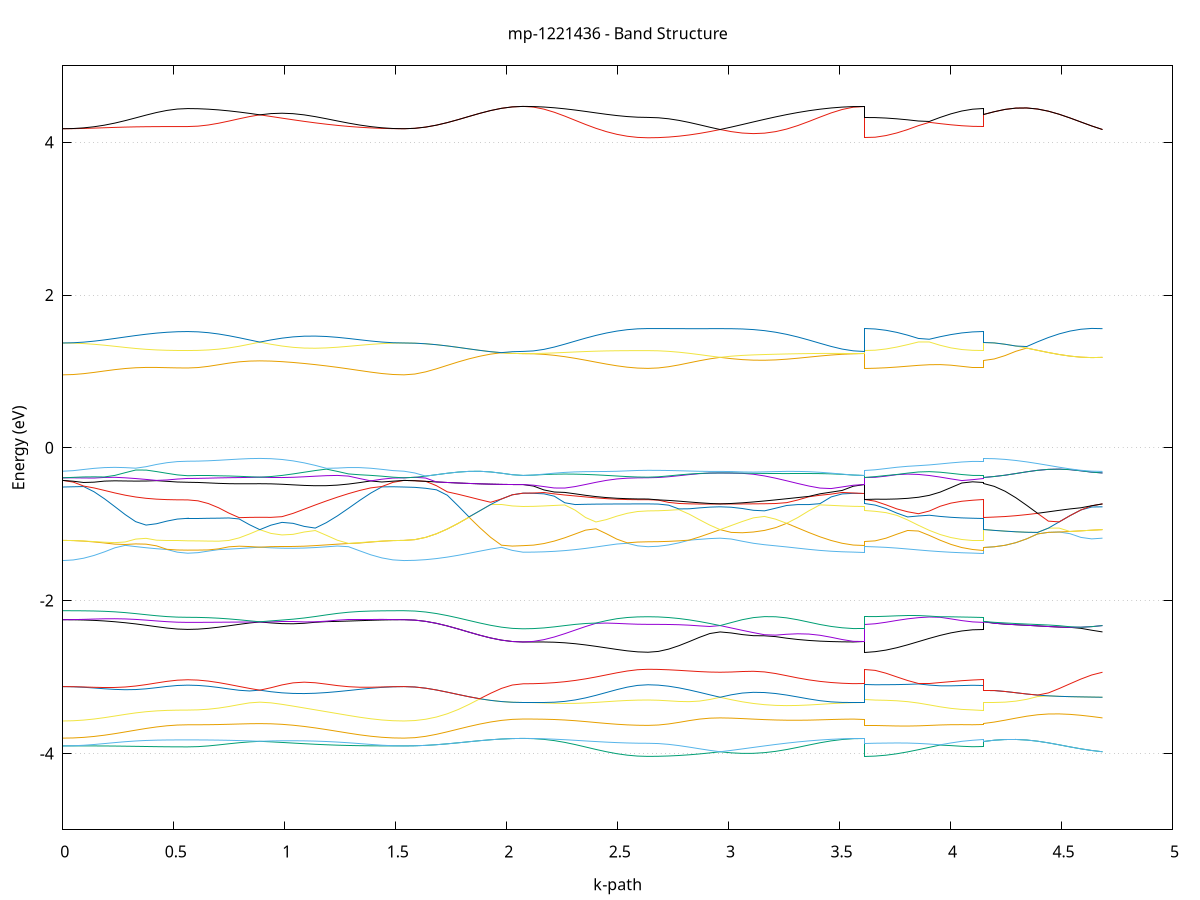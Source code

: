 set title 'mp-1221436 - Band Structure'
set xlabel 'k-path'
set ylabel 'Energy (eV)'
set grid y
set yrange [-5:5]
set terminal png size 800,600
set output 'mp-1221436_bands_gnuplot.png'
plot '-' using 1:2 with lines notitle, '-' using 1:2 with lines notitle, '-' using 1:2 with lines notitle, '-' using 1:2 with lines notitle, '-' using 1:2 with lines notitle, '-' using 1:2 with lines notitle, '-' using 1:2 with lines notitle, '-' using 1:2 with lines notitle, '-' using 1:2 with lines notitle, '-' using 1:2 with lines notitle, '-' using 1:2 with lines notitle, '-' using 1:2 with lines notitle, '-' using 1:2 with lines notitle, '-' using 1:2 with lines notitle, '-' using 1:2 with lines notitle, '-' using 1:2 with lines notitle, '-' using 1:2 with lines notitle, '-' using 1:2 with lines notitle, '-' using 1:2 with lines notitle, '-' using 1:2 with lines notitle, '-' using 1:2 with lines notitle, '-' using 1:2 with lines notitle, '-' using 1:2 with lines notitle, '-' using 1:2 with lines notitle, '-' using 1:2 with lines notitle, '-' using 1:2 with lines notitle, '-' using 1:2 with lines notitle, '-' using 1:2 with lines notitle, '-' using 1:2 with lines notitle, '-' using 1:2 with lines notitle, '-' using 1:2 with lines notitle, '-' using 1:2 with lines notitle, '-' using 1:2 with lines notitle, '-' using 1:2 with lines notitle, '-' using 1:2 with lines notitle, '-' using 1:2 with lines notitle, '-' using 1:2 with lines notitle, '-' using 1:2 with lines notitle, '-' using 1:2 with lines notitle, '-' using 1:2 with lines notitle, '-' using 1:2 with lines notitle, '-' using 1:2 with lines notitle, '-' using 1:2 with lines notitle, '-' using 1:2 with lines notitle, '-' using 1:2 with lines notitle, '-' using 1:2 with lines notitle, '-' using 1:2 with lines notitle, '-' using 1:2 with lines notitle, '-' using 1:2 with lines notitle, '-' using 1:2 with lines notitle, '-' using 1:2 with lines notitle, '-' using 1:2 with lines notitle, '-' using 1:2 with lines notitle, '-' using 1:2 with lines notitle, '-' using 1:2 with lines notitle, '-' using 1:2 with lines notitle, '-' using 1:2 with lines notitle, '-' using 1:2 with lines notitle, '-' using 1:2 with lines notitle, '-' using 1:2 with lines notitle, '-' using 1:2 with lines notitle, '-' using 1:2 with lines notitle, '-' using 1:2 with lines notitle, '-' using 1:2 with lines notitle
0.000000 -36.203392
0.046897 -36.203392
0.093793 -36.203392
0.140690 -36.203392
0.187586 -36.203392
0.234483 -36.203392
0.281379 -36.203492
0.328276 -36.203492
0.375172 -36.203492
0.422069 -36.203492
0.468966 -36.203492
0.515862 -36.203492
0.562759 -36.203492
0.562759 -36.203492
0.609174 -36.203492
0.655590 -36.203492
0.702005 -36.203492
0.748421 -36.203492
0.794836 -36.203492
0.841252 -36.203492
0.887668 -36.203492
0.887668 -36.203492
0.937653 -36.203492
0.987639 -36.203492
1.037625 -36.203492
1.087611 -36.203492
1.137597 -36.203492
1.187583 -36.203492
1.237569 -36.203492
1.287555 -36.203392
1.337541 -36.203392
1.387527 -36.203392
1.437513 -36.203392
1.487499 -36.203392
1.537485 -36.203392
1.537485 -36.203392
1.586263 -36.203392
1.635041 -36.203392
1.683819 -36.203392
1.732597 -36.203392
1.781375 -36.203392
1.830153 -36.203392
1.878931 -36.203392
1.927709 -36.203392
1.976487 -36.203392
2.025265 -36.203392
2.074043 -36.203392
2.074043 -36.203392
2.120939 -36.203392
2.167836 -36.203392
2.214733 -36.203392
2.261629 -36.203392
2.308526 -36.203392
2.355422 -36.203392
2.402319 -36.203392
2.449215 -36.203492
2.496112 -36.203492
2.543008 -36.203492
2.589905 -36.203492
2.636802 -36.203492
2.636802 -36.203492
2.683217 -36.203492
2.729633 -36.203492
2.776048 -36.203492
2.822464 -36.203492
2.868879 -36.203492
2.915295 -36.203492
2.961710 -36.203492
2.961710 -36.203492
3.011696 -36.203492
3.061682 -36.203492
3.111668 -36.203492
3.161654 -36.203492
3.211640 -36.203492
3.261626 -36.203492
3.311612 -36.203392
3.361598 -36.203392
3.411584 -36.203392
3.461570 -36.203392
3.511556 -36.203392
3.561542 -36.203392
3.611528 -36.203392
3.611528 -36.203492
3.660306 -36.203492
3.709084 -36.203492
3.757862 -36.203492
3.806640 -36.203492
3.855418 -36.203492
3.904196 -36.203492
3.952974 -36.203492
4.001752 -36.203492
4.050530 -36.203492
4.099308 -36.203492
4.148086 -36.203492
4.148086 -36.203492
4.196864 -36.203492
4.245642 -36.203492
4.294420 -36.203492
4.343198 -36.203492
4.391976 -36.203492
4.440754 -36.203492
4.489532 -36.203492
4.538309 -36.203492
4.587087 -36.203492
4.635865 -36.203492
4.684643 -36.203492
e
0.000000 -36.203392
0.046897 -36.203392
0.093793 -36.203392
0.140690 -36.203392
0.187586 -36.203392
0.234483 -36.203392
0.281379 -36.203392
0.328276 -36.203392
0.375172 -36.203392
0.422069 -36.203392
0.468966 -36.203392
0.515862 -36.203392
0.562759 -36.203392
0.562759 -36.203492
0.609174 -36.203492
0.655590 -36.203492
0.702005 -36.203492
0.748421 -36.203492
0.794836 -36.203492
0.841252 -36.203492
0.887668 -36.203492
0.887668 -36.203492
0.937653 -36.203492
0.987639 -36.203492
1.037625 -36.203492
1.087611 -36.203492
1.137597 -36.203492
1.187583 -36.203392
1.237569 -36.203392
1.287555 -36.203392
1.337541 -36.203392
1.387527 -36.203392
1.437513 -36.203392
1.487499 -36.203392
1.537485 -36.203392
1.537485 -36.203392
1.586263 -36.203392
1.635041 -36.203392
1.683819 -36.203392
1.732597 -36.203392
1.781375 -36.203392
1.830153 -36.203392
1.878931 -36.203392
1.927709 -36.203392
1.976487 -36.203392
2.025265 -36.203392
2.074043 -36.203392
2.074043 -36.203392
2.120939 -36.203392
2.167836 -36.203392
2.214733 -36.203392
2.261629 -36.203392
2.308526 -36.203392
2.355422 -36.203392
2.402319 -36.203392
2.449215 -36.203392
2.496112 -36.203392
2.543008 -36.203392
2.589905 -36.203392
2.636802 -36.203392
2.636802 -36.203392
2.683217 -36.203392
2.729633 -36.203392
2.776048 -36.203392
2.822464 -36.203392
2.868879 -36.203392
2.915295 -36.203492
2.961710 -36.203492
2.961710 -36.203492
3.011696 -36.203492
3.061682 -36.203392
3.111668 -36.203392
3.161654 -36.203392
3.211640 -36.203392
3.261626 -36.203392
3.311612 -36.203392
3.361598 -36.203392
3.411584 -36.203392
3.461570 -36.203392
3.511556 -36.203392
3.561542 -36.203392
3.611528 -36.203392
3.611528 -36.203392
3.660306 -36.203392
3.709084 -36.203392
3.757862 -36.203392
3.806640 -36.203392
3.855418 -36.203392
3.904196 -36.203392
3.952974 -36.203392
4.001752 -36.203392
4.050530 -36.203492
4.099308 -36.203392
4.148086 -36.203492
4.148086 -36.203492
4.196864 -36.203492
4.245642 -36.203492
4.294420 -36.203492
4.343198 -36.203492
4.391976 -36.203492
4.440754 -36.203492
4.489532 -36.203492
4.538309 -36.203492
4.587087 -36.203492
4.635865 -36.203492
4.684643 -36.203492
e
0.000000 -36.199792
0.046897 -36.199792
0.093793 -36.199792
0.140690 -36.199792
0.187586 -36.199792
0.234483 -36.199792
0.281379 -36.199792
0.328276 -36.199792
0.375172 -36.199792
0.422069 -36.199792
0.468966 -36.199792
0.515862 -36.199792
0.562759 -36.199792
0.562759 -36.199792
0.609174 -36.199792
0.655590 -36.199792
0.702005 -36.199792
0.748421 -36.199792
0.794836 -36.199792
0.841252 -36.199792
0.887668 -36.199792
0.887668 -36.199792
0.937653 -36.199792
0.987639 -36.199792
1.037625 -36.199792
1.087611 -36.199792
1.137597 -36.199792
1.187583 -36.199792
1.237569 -36.199792
1.287555 -36.199792
1.337541 -36.199792
1.387527 -36.199792
1.437513 -36.199792
1.487499 -36.199792
1.537485 -36.199792
1.537485 -36.199792
1.586263 -36.199792
1.635041 -36.199792
1.683819 -36.199792
1.732597 -36.199792
1.781375 -36.199792
1.830153 -36.199792
1.878931 -36.199792
1.927709 -36.199792
1.976487 -36.199792
2.025265 -36.199792
2.074043 -36.199792
2.074043 -36.199792
2.120939 -36.199792
2.167836 -36.199792
2.214733 -36.199792
2.261629 -36.199792
2.308526 -36.199792
2.355422 -36.199792
2.402319 -36.199792
2.449215 -36.199792
2.496112 -36.199792
2.543008 -36.199792
2.589905 -36.199792
2.636802 -36.199792
2.636802 -36.199792
2.683217 -36.199792
2.729633 -36.199792
2.776048 -36.199792
2.822464 -36.199792
2.868879 -36.199792
2.915295 -36.199792
2.961710 -36.199792
2.961710 -36.199792
3.011696 -36.199792
3.061682 -36.199792
3.111668 -36.199792
3.161654 -36.199792
3.211640 -36.199792
3.261626 -36.199792
3.311612 -36.199792
3.361598 -36.199792
3.411584 -36.199792
3.461570 -36.199792
3.511556 -36.199792
3.561542 -36.199792
3.611528 -36.199792
3.611528 -36.199792
3.660306 -36.199792
3.709084 -36.199792
3.757862 -36.199792
3.806640 -36.199792
3.855418 -36.199792
3.904196 -36.199792
3.952974 -36.199792
4.001752 -36.199792
4.050530 -36.199792
4.099308 -36.199792
4.148086 -36.199792
4.148086 -36.199792
4.196864 -36.199792
4.245642 -36.199792
4.294420 -36.199792
4.343198 -36.199792
4.391976 -36.199792
4.440754 -36.199792
4.489532 -36.199792
4.538309 -36.199792
4.587087 -36.199792
4.635865 -36.199792
4.684643 -36.199792
e
0.000000 -14.190492
0.046897 -14.188792
0.093793 -14.183892
0.140690 -14.175892
0.187586 -14.165192
0.234483 -14.152392
0.281379 -14.137992
0.328276 -14.123092
0.375172 -14.108492
0.422069 -14.095392
0.468966 -14.084892
0.515862 -14.078192
0.562759 -14.075792
0.562759 -14.075792
0.609174 -14.075092
0.655590 -14.072992
0.702005 -14.069792
0.748421 -14.066092
0.794836 -14.062392
0.841252 -14.059592
0.887668 -14.058492
0.887668 -14.058492
0.937653 -14.060092
0.987639 -14.064992
1.037625 -14.073492
1.087611 -14.085192
1.137597 -14.099492
1.187583 -14.115392
1.237569 -14.131792
1.287555 -14.147692
1.337541 -14.161992
1.387527 -14.173992
1.437513 -14.182992
1.487499 -14.188592
1.537485 -14.190492
1.537485 -14.190492
1.586263 -14.188392
1.635041 -14.182192
1.683819 -14.172292
1.732597 -14.159092
1.781375 -14.143292
1.830153 -14.125992
1.878931 -14.108492
1.927709 -14.092192
1.976487 -14.078792
2.025265 -14.069892
2.074043 -14.066792
2.074043 -14.066792
2.120939 -14.065292
2.167836 -14.060992
2.214733 -14.053992
2.261629 -14.044692
2.308526 -14.033592
2.355422 -14.021192
2.402319 -14.008392
2.449215 -13.995892
2.496112 -13.984792
2.543008 -13.976092
2.589905 -13.970392
2.636802 -13.968492
2.636802 -13.968492
2.683217 -13.967792
2.729633 -13.966092
2.776048 -13.963392
2.822464 -13.960192
2.868879 -13.957192
2.915295 -13.954892
2.961710 -13.953992
2.961710 -13.953992
3.011696 -13.955192
3.061682 -13.959292
3.111668 -13.966392
3.161654 -13.976192
3.211640 -13.988292
3.261626 -14.001792
3.311612 -14.015892
3.361598 -14.029492
3.411584 -14.041892
3.461570 -14.052292
3.511556 -14.060192
3.561542 -14.065092
3.611528 -14.066792
3.611528 -13.968492
3.660306 -13.971092
3.709084 -13.978592
3.757862 -13.990092
3.806640 -14.004192
3.855418 -14.019392
3.904196 -14.034392
3.952974 -14.048192
4.001752 -14.059792
4.050530 -14.068592
4.099308 -14.073992
4.148086 -14.075792
4.148086 -14.058492
4.196864 -14.056092
4.245642 -14.050092
4.294420 -14.040992
4.343198 -14.029192
4.391976 -14.015392
4.440754 -14.000592
4.489532 -13.985892
4.538309 -13.972592
4.587087 -13.961992
4.635865 -13.955592
4.684643 -13.953992
e
0.000000 -13.460492
0.046897 -13.460692
0.093793 -13.461192
0.140690 -13.461892
0.187586 -13.462792
0.234483 -13.463792
0.281379 -13.464592
0.328276 -13.465092
0.375172 -13.464992
0.422069 -13.464092
0.468966 -13.461992
0.515862 -13.458792
0.562759 -13.456592
0.562759 -13.456592
0.609174 -13.457392
0.655590 -13.459592
0.702005 -13.462792
0.748421 -13.466392
0.794836 -13.469592
0.841252 -13.471592
0.887668 -13.471792
0.887668 -13.471792
0.937653 -13.472392
0.987639 -13.472392
1.037625 -13.471792
1.087611 -13.470792
1.137597 -13.469492
1.187583 -13.467992
1.237569 -13.466392
1.287555 -13.464792
1.337541 -13.463392
1.387527 -13.462192
1.437513 -13.461292
1.487499 -13.460692
1.537485 -13.460492
1.537485 -13.460492
1.586263 -13.461492
1.635041 -13.464292
1.683819 -13.468492
1.732597 -13.473592
1.781375 -13.479192
1.830153 -13.484592
1.878931 -13.489592
1.927709 -13.493792
1.976487 -13.496892
2.025265 -13.498792
2.074043 -13.499492
2.074043 -13.499492
2.120939 -13.500792
2.167836 -13.503992
2.214733 -13.508292
2.261629 -13.512692
2.308526 -13.516692
2.355422 -13.520192
2.402319 -13.522992
2.449215 -13.525092
2.496112 -13.526492
2.543008 -13.527492
2.589905 -13.527992
2.636802 -13.528192
2.636802 -13.528192
2.683217 -13.528092
2.729633 -13.527792
2.776048 -13.527292
2.822464 -13.526592
2.868879 -13.525692
2.915295 -13.524492
2.961710 -13.523092
2.961710 -13.523092
3.011696 -13.524292
3.061682 -13.524892
3.111668 -13.524892
3.161654 -13.524492
3.211640 -13.523692
3.261626 -13.522392
3.311612 -13.520292
3.361598 -13.517392
3.411584 -13.513492
3.461570 -13.509092
3.511556 -13.504492
3.561542 -13.500892
3.611528 -13.499492
3.611528 -13.528192
3.660306 -13.527392
3.709084 -13.524992
3.757862 -13.520992
3.806640 -13.515492
3.855418 -13.508592
3.904196 -13.500392
3.952974 -13.491092
4.001752 -13.480892
4.050530 -13.470092
4.099308 -13.459192
4.148086 -13.456592
4.148086 -13.471792
4.196864 -13.463992
4.245642 -13.459792
4.294420 -13.461292
4.343198 -13.467592
4.391976 -13.476392
4.440754 -13.486092
4.489532 -13.495592
4.538309 -13.504292
4.587087 -13.511992
4.635865 -13.518292
4.684643 -13.523092
e
0.000000 -13.460492
0.046897 -13.460492
0.093793 -13.460592
0.140690 -13.460692
0.187586 -13.460592
0.234483 -13.460092
0.281379 -13.459292
0.328276 -13.458092
0.375172 -13.456492
0.422069 -13.454892
0.468966 -13.453292
0.515862 -13.452192
0.562759 -13.451792
0.562759 -13.451792
0.609174 -13.454292
0.655590 -13.458492
0.702005 -13.462592
0.748421 -13.465992
0.794836 -13.468592
0.841252 -13.470592
0.887668 -13.471792
0.887668 -13.471792
0.937653 -13.469492
0.987639 -13.464492
1.037625 -13.458392
1.087611 -13.454092
1.137597 -13.453692
1.187583 -13.455492
1.237569 -13.457592
1.287555 -13.459292
1.337541 -13.460192
1.387527 -13.460592
1.437513 -13.460592
1.487499 -13.460492
1.537485 -13.460492
1.537485 -13.460492
1.586263 -13.461492
1.635041 -13.464292
1.683819 -13.468492
1.732597 -13.473592
1.781375 -13.479192
1.830153 -13.484592
1.878931 -13.489592
1.927709 -13.493792
1.976487 -13.496892
2.025265 -13.498792
2.074043 -13.499492
2.074043 -13.499492
2.120939 -13.499692
2.167836 -13.500292
2.214733 -13.501192
2.261629 -13.502392
2.308526 -13.503692
2.355422 -13.504992
2.402319 -13.506092
2.449215 -13.506892
2.496112 -13.507392
2.543008 -13.507592
2.589905 -13.507692
2.636802 -13.507692
2.636802 -13.507692
2.683217 -13.508292
2.729633 -13.510092
2.776048 -13.512592
2.822464 -13.515592
2.868879 -13.518592
2.915295 -13.521092
2.961710 -13.523092
2.961710 -13.523092
3.011696 -13.521192
3.061682 -13.519192
3.111668 -13.516892
3.161654 -13.514492
3.211640 -13.511992
3.261626 -13.509492
3.311612 -13.507192
3.361598 -13.504992
3.411584 -13.503092
3.461570 -13.501592
3.511556 -13.500392
3.561542 -13.499692
3.611528 -13.499492
3.611528 -13.507692
3.660306 -13.506892
3.709084 -13.504592
3.757862 -13.500892
3.806640 -13.495792
3.855418 -13.489692
3.904196 -13.482692
3.952974 -13.475492
4.001752 -13.468392
4.050530 -13.462292
4.099308 -13.458192
4.148086 -13.451792
4.148086 -13.471792
4.196864 -13.463992
4.245642 -13.459792
4.294420 -13.461292
4.343198 -13.467592
4.391976 -13.476392
4.440754 -13.486092
4.489532 -13.495592
4.538309 -13.504292
4.587087 -13.511992
4.635865 -13.518292
4.684643 -13.523092
e
0.000000 -13.288892
0.046897 -13.290992
0.093793 -13.296992
0.140690 -13.306792
0.187586 -13.319892
0.234483 -13.335692
0.281379 -13.353392
0.328276 -13.371992
0.375172 -13.390592
0.422069 -13.407892
0.468966 -13.422992
0.515862 -13.434592
0.562759 -13.439592
0.562759 -13.439592
0.609174 -13.436392
0.655590 -13.429692
0.702005 -13.421792
0.748421 -13.412992
0.794836 -13.403692
0.841252 -13.393892
0.887668 -13.383792
0.887668 -13.383792
0.937653 -13.394392
0.987639 -13.403092
1.037625 -13.407892
1.087611 -13.405792
1.137597 -13.395392
1.187583 -13.379292
1.237569 -13.360692
1.287555 -13.341792
1.337541 -13.324392
1.387527 -13.309592
1.437513 -13.298292
1.487499 -13.291292
1.537485 -13.288892
1.537485 -13.288892
1.586263 -13.287792
1.635041 -13.295492
1.683819 -13.308692
1.732597 -13.326192
1.781375 -13.346792
1.830153 -13.369192
1.878931 -13.391592
1.927709 -13.412092
1.976487 -13.428792
2.025265 -13.439692
2.074043 -13.443492
2.074043 -13.443492
2.120939 -13.441692
2.167836 -13.436592
2.214733 -13.429492
2.261629 -13.421292
2.308526 -13.412792
2.355422 -13.404492
2.402319 -13.396892
2.449215 -13.390192
2.496112 -13.384692
2.543008 -13.380592
2.589905 -13.378192
2.636802 -13.377292
2.636802 -13.377292
2.683217 -13.376892
2.729633 -13.375592
2.776048 -13.373892
2.822464 -13.371892
2.868879 -13.370092
2.915295 -13.368892
2.961710 -13.368392
2.961710 -13.368392
3.011696 -13.368992
3.061682 -13.370992
3.111668 -13.374292
3.161654 -13.379092
3.211640 -13.385192
3.261626 -13.392492
3.311612 -13.400792
3.361598 -13.409792
3.411584 -13.418992
3.461570 -13.427892
3.511556 -13.435692
3.561542 -13.441392
3.611528 -13.443492
3.611528 -13.377292
3.660306 -13.374192
3.709084 -13.365292
3.757862 -13.366692
3.806640 -13.372692
3.855418 -13.380292
3.904196 -13.389092
3.952974 -13.398992
4.001752 -13.409692
4.050530 -13.420992
4.099308 -13.432192
4.148086 -13.439592
4.148086 -13.383792
4.196864 -13.391992
4.245642 -13.396192
4.294420 -13.394592
4.343198 -13.387992
4.391976 -13.378692
4.440754 -13.368392
4.489532 -13.358092
4.538309 -13.348592
4.587087 -13.358992
4.635865 -13.366592
4.684643 -13.368392
e
0.000000 -13.288892
0.046897 -13.289592
0.093793 -13.291692
0.140690 -13.295192
0.187586 -13.299892
0.234483 -13.305592
0.281379 -13.311992
0.328276 -13.318592
0.375172 -13.325092
0.422069 -13.330992
0.468966 -13.335692
0.515862 -13.338692
0.562759 -13.339792
0.562759 -13.339792
0.609174 -13.340692
0.655590 -13.343592
0.702005 -13.348492
0.748421 -13.355292
0.794836 -13.363892
0.841252 -13.373592
0.887668 -13.383792
0.887668 -13.383792
0.937653 -13.372792
0.987639 -13.361892
1.037625 -13.351092
1.087611 -13.340692
1.137597 -13.330792
1.187583 -13.321692
1.237569 -13.313392
1.287555 -13.306192
1.337541 -13.300092
1.387527 -13.295292
1.437513 -13.291792
1.487499 -13.289592
1.537485 -13.288892
1.537485 -13.288892
1.586263 -13.287792
1.635041 -13.284792
1.683819 -13.280192
1.732597 -13.274492
1.781375 -13.268392
1.830153 -13.262292
1.878931 -13.256792
1.927709 -13.252092
1.976487 -13.248592
2.025265 -13.246392
2.074043 -13.245592
2.074043 -13.245592
2.120939 -13.247292
2.167836 -13.252092
2.214733 -13.259992
2.261629 -13.270492
2.308526 -13.283092
2.355422 -13.297192
2.402319 -13.311892
2.449215 -13.326292
2.496112 -13.339192
2.543008 -13.349592
2.589905 -13.356292
2.636802 -13.358692
2.636802 -13.358692
2.683217 -13.357992
2.729633 -13.355892
2.776048 -13.352392
2.822464 -13.347792
2.868879 -13.342092
2.915295 -13.335392
2.961710 -13.328092
2.961710 -13.328092
3.011696 -13.334992
3.061682 -13.338692
3.111668 -13.338292
3.161654 -13.333592
3.211640 -13.324892
3.261626 -13.313292
3.311612 -13.299892
3.361598 -13.286092
3.411584 -13.272992
3.461570 -13.261592
3.511556 -13.252892
3.561542 -13.247492
3.611528 -13.245592
3.611528 -13.358692
3.660306 -13.359592
3.709084 -13.362292
3.757862 -13.351692
3.806640 -13.335492
3.855418 -13.319892
3.904196 -13.315392
3.952974 -13.320692
4.001752 -13.327592
4.050530 -13.333892
4.099308 -13.338192
4.148086 -13.339792
4.148086 -13.383792
4.196864 -13.391992
4.245642 -13.396192
4.294420 -13.394592
4.343198 -13.387992
4.391976 -13.378692
4.440754 -13.368392
4.489532 -13.358092
4.538309 -13.348592
4.587087 -13.340192
4.635865 -13.333292
4.684643 -13.328092
e
0.000000 -13.284392
0.046897 -13.283692
0.093793 -13.281492
0.140690 -13.277892
0.187586 -13.273192
0.234483 -13.267892
0.281379 -13.262292
0.328276 -13.256892
0.375172 -13.251892
0.422069 -13.247692
0.468966 -13.244592
0.515862 -13.242592
0.562759 -13.241892
0.562759 -13.241892
0.609174 -13.241892
0.655590 -13.241892
0.702005 -13.241692
0.748421 -13.241192
0.794836 -13.240592
0.841252 -13.240092
0.887668 -13.239892
0.887668 -13.239892
0.937653 -13.240192
0.987639 -13.241492
1.037625 -13.243692
1.087611 -13.246892
1.137597 -13.251092
1.187583 -13.255992
1.237569 -13.261492
1.287555 -13.267092
1.337541 -13.272492
1.387527 -13.277392
1.437513 -13.281192
1.487499 -13.283592
1.537485 -13.284392
1.537485 -13.284392
1.586263 -13.287192
1.635041 -13.284792
1.683819 -13.280192
1.732597 -13.274492
1.781375 -13.268392
1.830153 -13.262292
1.878931 -13.256792
1.927709 -13.252092
1.976487 -13.248592
2.025265 -13.246392
2.074043 -13.245592
2.074043 -13.245592
2.120939 -13.246192
2.167836 -13.247892
2.214733 -13.250692
2.261629 -13.254292
2.308526 -13.258592
2.355422 -13.263192
2.402319 -13.267892
2.449215 -13.272292
2.496112 -13.276092
2.543008 -13.278992
2.589905 -13.280892
2.636802 -13.281492
2.636802 -13.281492
2.683217 -13.282892
2.729633 -13.286892
2.776048 -13.293192
2.822464 -13.301292
2.868879 -13.310392
2.915295 -13.319592
2.961710 -13.328092
2.961710 -13.328092
3.011696 -13.319492
3.061682 -13.310592
3.111668 -13.301592
3.161654 -13.292592
3.211640 -13.283892
3.261626 -13.275692
3.311612 -13.268292
3.361598 -13.261692
3.411584 -13.255992
3.461570 -13.251592
3.511556 -13.248292
3.561542 -13.246292
3.611528 -13.245592
3.611528 -13.281492
3.660306 -13.282392
3.709084 -13.284792
3.757862 -13.288692
3.806640 -13.293492
3.855418 -13.297092
3.904196 -13.290592
3.952974 -13.275892
4.001752 -13.261892
4.050530 -13.251092
4.099308 -13.244192
4.148086 -13.241892
4.148086 -13.239892
4.196864 -13.243192
4.245642 -13.250792
4.294420 -13.262392
4.343198 -13.277292
4.391976 -13.294392
4.440754 -13.312592
4.489532 -13.330492
4.538309 -13.346492
4.587087 -13.340192
4.635865 -13.333292
4.684643 -13.328092
e
0.000000 -3.902492
0.046897 -3.902392
0.093793 -3.902192
0.140690 -3.902292
0.187586 -3.902792
0.234483 -3.903992
0.281379 -3.905792
0.328276 -3.907792
0.375172 -3.909892
0.422069 -3.911892
0.468966 -3.913492
0.515862 -3.914492
0.562759 -3.914792
0.562759 -3.914792
0.609174 -3.911592
0.655590 -3.902392
0.702005 -3.888992
0.748421 -3.874192
0.794836 -3.860392
0.841252 -3.849492
0.887668 -3.841992
0.887668 -3.841992
0.937653 -3.848892
0.987639 -3.856692
1.037625 -3.864992
1.087611 -3.873092
1.137597 -3.880692
1.187583 -3.887192
1.237569 -3.892492
1.287555 -3.896392
1.337541 -3.899192
1.387527 -3.900892
1.437513 -3.901792
1.487499 -3.902292
1.537485 -3.902492
1.537485 -3.902492
1.586263 -3.900592
1.635041 -3.895092
1.683819 -3.886292
1.732597 -3.874792
1.781375 -3.861492
1.830153 -3.847392
1.878931 -3.833692
1.927709 -3.821592
1.976487 -3.812092
2.025265 -3.806092
2.074043 -3.803992
2.074043 -3.803992
2.120939 -3.807092
2.167836 -3.816592
2.214733 -3.832992
2.261629 -3.855992
2.308526 -3.884492
2.355422 -3.916192
2.402319 -3.948392
2.449215 -3.978292
2.496112 -4.003792
2.543008 -4.023192
2.589905 -4.035292
2.636802 -4.039392
2.636802 -4.039392
2.683217 -4.037992
2.729633 -4.034092
2.776048 -4.027492
2.822464 -4.018492
2.868879 -4.007192
2.915295 -3.993792
2.961710 -3.978592
2.961710 -3.978592
3.011696 -3.992792
3.061682 -4.000092
3.111668 -3.999292
3.161654 -3.990292
3.211640 -3.973392
3.261626 -3.949592
3.311612 -3.921092
3.361598 -3.890492
3.411584 -3.861192
3.461570 -3.836392
3.511556 -3.818292
3.561542 -3.807492
3.611528 -3.803992
3.611528 -4.039392
3.660306 -4.035392
3.709084 -4.023692
3.757862 -4.004892
3.806640 -3.980292
3.855418 -3.951592
3.904196 -3.920892
3.952974 -3.890692
4.001752 -3.898192
4.050530 -3.906992
4.099308 -3.912792
4.148086 -3.914792
4.148086 -3.841992
4.196864 -3.827392
4.245642 -3.818792
4.294420 -3.817692
4.343198 -3.824892
4.391976 -3.840192
4.440754 -3.862092
4.489532 -3.887892
4.538309 -3.914892
4.587087 -3.940292
4.635865 -3.961992
4.684643 -3.978592
e
0.000000 -3.902492
0.046897 -3.900192
0.093793 -3.893692
0.140690 -3.883692
0.187586 -3.871592
0.234483 -3.858892
0.281379 -3.847092
0.328276 -3.837592
0.375172 -3.830892
0.422069 -3.826692
0.468966 -3.824592
0.515862 -3.823692
0.562759 -3.823492
0.562759 -3.823492
0.609174 -3.823792
0.655590 -3.824792
0.702005 -3.826392
0.748421 -3.828792
0.794836 -3.832192
0.841252 -3.836592
0.887668 -3.841992
0.887668 -3.841992
0.937653 -3.837192
0.987639 -3.834892
1.037625 -3.834592
1.087611 -3.835992
1.137597 -3.839192
1.187583 -3.844492
1.237569 -3.851792
1.287555 -3.860992
1.337541 -3.871692
1.387527 -3.882792
1.437513 -3.892792
1.487499 -3.899892
1.537485 -3.902492
1.537485 -3.902492
1.586263 -3.900592
1.635041 -3.895092
1.683819 -3.886292
1.732597 -3.874792
1.781375 -3.861492
1.830153 -3.847392
1.878931 -3.833692
1.927709 -3.821592
1.976487 -3.812092
2.025265 -3.806092
2.074043 -3.803992
2.074043 -3.803992
2.120939 -3.805192
2.167836 -3.808592
2.214733 -3.813992
2.261629 -3.820892
2.308526 -3.828792
2.355422 -3.837092
2.402319 -3.845192
2.449215 -3.852592
2.496112 -3.858892
2.543008 -3.863692
2.589905 -3.866692
2.636802 -3.867692
2.636802 -3.867692
2.683217 -3.871292
2.729633 -3.881792
2.776048 -3.897992
2.822464 -3.917992
2.868879 -3.939592
2.915295 -3.960492
2.961710 -3.978592
2.961710 -3.978592
3.011696 -3.960592
3.061682 -3.941392
3.111668 -3.921692
3.161654 -3.902192
3.211640 -3.883292
3.261626 -3.865792
3.311612 -3.850092
3.361598 -3.836392
3.411584 -3.824892
3.461570 -3.815892
3.511556 -3.809292
3.561542 -3.805392
3.611528 -3.803992
3.611528 -3.867692
3.660306 -3.866892
3.709084 -3.865092
3.757862 -3.863692
3.806640 -3.864692
3.855418 -3.869392
3.904196 -3.877592
3.952974 -3.887792
4.001752 -3.863492
4.050530 -3.841992
4.099308 -3.828292
4.148086 -3.823492
4.148086 -3.841992
4.196864 -3.827392
4.245642 -3.818792
4.294420 -3.817692
4.343198 -3.824892
4.391976 -3.840192
4.440754 -3.862092
4.489532 -3.887892
4.538309 -3.914892
4.587087 -3.940292
4.635865 -3.961992
4.684643 -3.978592
e
0.000000 -3.800192
0.046897 -3.797792
0.093793 -3.790492
0.140690 -3.778392
0.187586 -3.761792
0.234483 -3.741692
0.281379 -3.719192
0.328276 -3.695892
0.375172 -3.673592
0.422069 -3.653992
0.468966 -3.638692
0.515862 -3.628992
0.562759 -3.625692
0.562759 -3.625692
0.609174 -3.625392
0.655590 -3.624392
0.702005 -3.622292
0.748421 -3.619092
0.794836 -3.615292
0.841252 -3.611792
0.887668 -3.610292
0.887668 -3.610292
0.937653 -3.612492
0.987639 -3.619492
1.037625 -3.631292
1.087611 -3.647192
1.137597 -3.666492
1.187583 -3.688292
1.237569 -3.711492
1.287555 -3.734992
1.337541 -3.756892
1.387527 -3.775392
1.437513 -3.789192
1.487499 -3.797492
1.537485 -3.800192
1.537485 -3.800192
1.586263 -3.794192
1.635041 -3.776792
1.683819 -3.750092
1.732597 -3.717492
1.781375 -3.682392
1.830153 -3.647892
1.878931 -3.616192
1.927709 -3.589092
1.976487 -3.568092
2.025265 -3.554792
2.074043 -3.550192
2.074043 -3.550192
2.120939 -3.550792
2.167836 -3.552692
2.214733 -3.556492
2.261629 -3.562992
2.308526 -3.572192
2.355422 -3.583592
2.402319 -3.596092
2.449215 -3.608092
2.496112 -3.618592
2.543008 -3.626692
2.589905 -3.631692
2.636802 -3.633492
2.636802 -3.633492
2.683217 -3.628592
2.729633 -3.614692
2.776048 -3.594092
2.822464 -3.570992
2.868879 -3.551092
2.915295 -3.538992
2.961710 -3.535492
2.961710 -3.535492
3.011696 -3.538292
3.061682 -3.544392
3.111668 -3.551392
3.161654 -3.557792
3.211640 -3.562792
3.261626 -3.565692
3.311612 -3.566292
3.361598 -3.564592
3.411584 -3.560892
3.461570 -3.556592
3.511556 -3.552892
3.561542 -3.550892
3.611528 -3.550192
3.611528 -3.633492
3.660306 -3.634792
3.709084 -3.638092
3.757862 -3.641292
3.806640 -3.642192
3.855418 -3.639392
3.904196 -3.633892
3.952974 -3.628092
4.001752 -3.624492
4.050530 -3.623892
4.099308 -3.625092
4.148086 -3.625692
4.148086 -3.610292
4.196864 -3.589992
4.245642 -3.565192
4.294420 -3.538392
4.343198 -3.513292
4.391976 -3.494392
4.440754 -3.484292
4.489532 -3.483092
4.538309 -3.489292
4.587087 -3.501292
4.635865 -3.517192
4.684643 -3.535492
e
0.000000 -3.575792
0.046897 -3.572792
0.093793 -3.564092
0.140690 -3.550192
0.187586 -3.531992
0.234483 -3.511092
0.281379 -3.489592
0.328276 -3.469992
0.375172 -3.454492
0.422069 -3.443692
0.468966 -3.437292
0.515862 -3.433992
0.562759 -3.432992
0.562759 -3.432992
0.609174 -3.430192
0.655590 -3.421692
0.702005 -3.406992
0.748421 -3.386292
0.794836 -3.361392
0.841252 -3.338692
0.887668 -3.329292
0.887668 -3.329292
0.937653 -3.338292
0.987639 -3.357892
1.037625 -3.381092
1.087611 -3.405392
1.137597 -3.429792
1.187583 -3.454292
1.237569 -3.478892
1.287555 -3.503392
1.337541 -3.526692
1.387527 -3.546892
1.437513 -3.562592
1.487499 -3.572392
1.537485 -3.575792
1.537485 -3.575792
1.586263 -3.570192
1.635041 -3.553092
1.683819 -3.523792
1.732597 -3.481392
1.781375 -3.425992
1.830153 -3.359492
1.878931 -3.286292
1.927709 -3.305992
1.976487 -3.321492
2.025265 -3.330692
2.074043 -3.333792
2.074043 -3.333792
2.120939 -3.335392
2.167836 -3.339492
2.214733 -3.343892
2.261629 -3.346192
2.308526 -3.344992
2.355422 -3.339992
2.402319 -3.332192
2.449215 -3.323192
2.496112 -3.314392
2.543008 -3.307292
2.589905 -3.302692
2.636802 -3.301092
2.636802 -3.301092
2.683217 -3.304292
2.729633 -3.312092
2.776048 -3.320192
2.822464 -3.322892
2.868879 -3.315092
2.915295 -3.294592
2.961710 -3.265192
2.961710 -3.265192
3.011696 -3.297092
3.061682 -3.324692
3.111668 -3.346592
3.161654 -3.362292
3.211640 -3.371592
3.261626 -3.374592
3.311612 -3.372492
3.361598 -3.366392
3.411584 -3.357892
3.461570 -3.348892
3.511556 -3.341092
3.561542 -3.335692
3.611528 -3.333792
3.611528 -3.301092
3.660306 -3.301992
3.709084 -3.304992
3.757862 -3.311392
3.806640 -3.322892
3.855418 -3.341192
3.904196 -3.365192
3.952974 -3.390192
4.001752 -3.410692
4.050530 -3.424192
4.099308 -3.430992
4.148086 -3.432992
4.148086 -3.329292
4.196864 -3.333492
4.245642 -3.329192
4.294420 -3.315892
4.343198 -3.292292
4.391976 -3.256492
4.440754 -3.246692
4.489532 -3.253192
4.538309 -3.257392
4.587087 -3.260292
4.635865 -3.262892
4.684643 -3.265192
e
0.000000 -3.125592
0.046897 -3.127892
0.093793 -3.134492
0.140690 -3.143792
0.187586 -3.153992
0.234483 -3.162392
0.281379 -3.166592
0.328276 -3.164292
0.375172 -3.154892
0.422069 -3.139992
0.468966 -3.123792
0.515862 -3.111292
0.562759 -3.106592
0.562759 -3.106592
0.609174 -3.110392
0.655590 -3.121192
0.702005 -3.137392
0.748421 -3.156392
0.794836 -3.173992
0.841252 -3.182792
0.887668 -3.172492
0.887668 -3.172492
0.937653 -3.192792
0.987639 -3.207292
1.037625 -3.215192
1.087611 -3.216792
1.137597 -3.212692
1.187583 -3.203892
1.237569 -3.191492
1.287555 -3.176892
1.337541 -3.161692
1.387527 -3.147492
1.437513 -3.135892
1.487499 -3.128292
1.537485 -3.125592
1.537485 -3.125592
1.586263 -3.130992
1.635041 -3.146492
1.683819 -3.169992
1.732597 -3.198492
1.781375 -3.228892
1.830153 -3.258392
1.878931 -3.284592
1.927709 -3.305992
1.976487 -3.321492
2.025265 -3.330692
2.074043 -3.333792
2.074043 -3.333792
2.120939 -3.334092
2.167836 -3.333792
2.214733 -3.329892
2.261629 -3.319292
2.308526 -3.300492
2.355422 -3.273492
2.402319 -3.239992
2.449215 -3.202892
2.496112 -3.165592
2.543008 -3.132892
2.589905 -3.109992
2.636802 -3.101692
2.636802 -3.101692
2.683217 -3.106492
2.729633 -3.120392
2.776048 -3.142092
2.822464 -3.169592
2.868879 -3.200692
2.915295 -3.233292
2.961710 -3.265192
2.961710 -3.265192
3.011696 -3.233292
3.061682 -3.210292
3.111668 -3.200692
3.161654 -3.203492
3.211640 -3.216292
3.261626 -3.236492
3.311612 -3.261392
3.361598 -3.287292
3.411584 -3.309992
3.461570 -3.325492
3.511556 -3.332792
3.561542 -3.334092
3.611528 -3.333792
3.611528 -3.101692
3.660306 -3.101592
3.709084 -3.100992
3.757862 -3.099392
3.806640 -3.096392
3.855418 -3.091092
3.904196 -3.105692
3.952974 -3.115192
4.001752 -3.115792
4.050530 -3.112192
4.099308 -3.108292
4.148086 -3.106592
4.148086 -3.172492
4.196864 -3.177492
4.245642 -3.189692
4.294420 -3.205992
4.343198 -3.222692
4.391976 -3.236692
4.440754 -3.246692
4.489532 -3.253192
4.538309 -3.257392
4.587087 -3.260292
4.635865 -3.262892
4.684643 -3.265192
e
0.000000 -3.125592
0.046897 -3.126992
0.093793 -3.130592
0.140690 -3.134892
0.187586 -3.137892
0.234483 -3.137092
0.281379 -3.130892
0.328276 -3.118192
0.375172 -3.099792
0.422069 -3.078092
0.468966 -3.057192
0.515862 -3.041792
0.562759 -3.036092
0.562759 -3.036092
0.609174 -3.040592
0.655590 -3.053492
0.702005 -3.073292
0.748421 -3.097492
0.794836 -3.123692
0.841252 -3.149392
0.887668 -3.172492
0.887668 -3.172492
0.937653 -3.140692
0.987639 -3.103692
1.037625 -3.076792
1.087611 -3.067692
1.137597 -3.075492
1.187583 -3.093392
1.237569 -3.112692
1.287555 -3.126992
1.337541 -3.133892
1.387527 -3.134192
1.437513 -3.130792
1.487499 -3.127092
1.537485 -3.125592
1.537485 -3.125592
1.586263 -3.130992
1.635041 -3.146492
1.683819 -3.169992
1.732597 -3.198492
1.781375 -3.228892
1.830153 -3.258392
1.878931 -3.284592
1.927709 -3.213192
1.976487 -3.149392
2.025265 -3.105092
2.074043 -3.089092
2.074043 -3.089092
2.120939 -3.087492
2.167836 -3.082692
2.214733 -3.074292
2.261629 -3.061892
2.308526 -3.045192
2.355422 -3.024292
2.402319 -2.999692
2.449215 -2.972592
2.496112 -2.945392
2.543008 -2.921592
2.589905 -2.904892
2.636802 -2.898892
2.636802 -2.898892
2.683217 -2.900692
2.729633 -2.905592
2.776048 -2.912792
2.822464 -2.921192
2.868879 -2.929292
2.915295 -2.935292
2.961710 -2.937692
2.961710 -2.937692
3.011696 -2.934792
3.061682 -2.928392
3.111668 -2.925192
3.161654 -2.933492
3.211640 -2.954592
3.261626 -2.983092
3.311612 -3.012192
3.361598 -3.037592
3.411584 -3.057492
3.461570 -3.072092
3.511556 -3.081792
3.561542 -3.087292
3.611528 -3.089092
3.611528 -2.898892
3.660306 -2.913292
3.709084 -2.950592
3.757862 -2.998892
3.806640 -3.046092
3.855418 -3.083192
3.904196 -3.083192
3.952974 -3.072692
4.001752 -3.060492
4.050530 -3.048492
4.099308 -3.039492
4.148086 -3.036092
4.148086 -3.172492
4.196864 -3.177492
4.245642 -3.189692
4.294420 -3.205992
4.343198 -3.222692
4.391976 -3.236692
4.440754 -3.208492
4.489532 -3.150992
4.538309 -3.088692
4.587087 -3.027192
4.635865 -2.973792
4.684643 -2.937692
e
0.000000 -2.249892
0.046897 -2.250792
0.093793 -2.253692
0.140690 -2.258792
0.187586 -2.266492
0.234483 -2.276792
0.281379 -2.289692
0.328276 -2.304992
0.375172 -2.322592
0.422069 -2.341392
0.468966 -2.359092
0.515862 -2.372192
0.562759 -2.377092
0.562759 -2.377092
0.609174 -2.373492
0.655590 -2.363292
0.702005 -2.347992
0.748421 -2.329692
0.794836 -2.310692
0.841252 -2.293192
0.887668 -2.279392
0.887668 -2.279392
0.937653 -2.291992
0.987639 -2.301292
1.037625 -2.303392
1.087611 -2.296692
1.137597 -2.283692
1.187583 -2.275392
1.237569 -2.271992
1.287555 -2.267692
1.337541 -2.262792
1.387527 -2.257892
1.437513 -2.253692
1.487499 -2.250892
1.537485 -2.249892
1.537485 -2.249892
1.586263 -2.255392
1.635041 -2.271692
1.683819 -2.297692
1.732597 -2.331592
1.781375 -2.370992
1.830153 -2.412592
1.878931 -2.452992
1.927709 -2.488992
1.976487 -2.517392
2.025265 -2.535492
2.074043 -2.541692
2.074043 -2.541692
2.120939 -2.541392
2.167836 -2.541692
2.214733 -2.544792
2.261629 -2.552292
2.308526 -2.564292
2.355422 -2.580092
2.402319 -2.598692
2.449215 -2.618792
2.496112 -2.639192
2.543008 -2.657592
2.589905 -2.670892
2.636802 -2.675892
2.636802 -2.675892
2.683217 -2.665192
2.729633 -2.635092
2.776048 -2.590292
2.822464 -2.536692
2.868879 -2.480592
2.915295 -2.431092
2.961710 -2.409992
2.961710 -2.409992
3.011696 -2.423492
3.061682 -2.444792
3.111668 -2.459092
3.161654 -2.460692
3.211640 -2.471392
3.261626 -2.492192
3.311612 -2.508892
3.361598 -2.521492
3.411584 -2.530492
3.461570 -2.536192
3.511556 -2.539592
3.561542 -2.541292
3.611528 -2.541692
3.611528 -2.675892
3.660306 -2.668492
3.709084 -2.647792
3.757862 -2.616792
3.806640 -2.578692
3.855418 -2.536792
3.904196 -2.494592
3.952974 -2.455492
4.001752 -2.422292
4.050530 -2.397492
4.099308 -2.382192
4.148086 -2.377092
4.148086 -2.279392
4.196864 -2.296092
4.245642 -2.307592
4.294420 -2.315692
4.343198 -2.323092
4.391976 -2.330992
4.440754 -2.339192
4.489532 -2.346192
4.538309 -2.349992
4.587087 -2.362792
4.635865 -2.387692
4.684643 -2.409992
e
0.000000 -2.249892
0.046897 -2.248692
0.093793 -2.245492
0.140690 -2.241492
0.187586 -2.238192
0.234483 -2.237292
0.281379 -2.239892
0.328276 -2.246192
0.375172 -2.255492
0.422069 -2.266092
0.468966 -2.275792
0.515862 -2.282592
0.562759 -2.285092
0.562759 -2.285092
0.609174 -2.284792
0.655590 -2.284092
0.702005 -2.283092
0.748421 -2.281992
0.794836 -2.280892
0.841252 -2.279992
0.887668 -2.279392
0.887668 -2.279392
0.937653 -2.279192
0.987639 -2.279292
1.037625 -2.279292
1.087611 -2.278792
1.137597 -2.277592
1.187583 -2.268992
1.237569 -2.256192
1.287555 -2.247192
1.337541 -2.242792
1.387527 -2.242792
1.437513 -2.245492
1.487499 -2.248592
1.537485 -2.249892
1.537485 -2.249892
1.586263 -2.255392
1.635041 -2.271692
1.683819 -2.297692
1.732597 -2.331592
1.781375 -2.370992
1.830153 -2.412592
1.878931 -2.452992
1.927709 -2.488992
1.976487 -2.517392
2.025265 -2.535492
2.074043 -2.541692
2.074043 -2.541692
2.120939 -2.533792
2.167836 -2.510992
2.214733 -2.476092
2.261629 -2.433092
2.308526 -2.386092
2.355422 -2.339592
2.402319 -2.297292
2.449215 -2.293992
2.496112 -2.298292
2.543008 -2.304292
2.589905 -2.309192
2.636802 -2.310992
2.636802 -2.310992
2.683217 -2.311292
2.729633 -2.312592
2.776048 -2.315692
2.822464 -2.321692
2.868879 -2.330892
2.915295 -2.338792
2.961710 -2.326792
2.961710 -2.326792
3.011696 -2.357892
3.061682 -2.389092
3.111668 -2.419092
3.161654 -2.446792
3.211640 -2.451892
3.261626 -2.440592
3.311612 -2.434292
3.361598 -2.437992
3.411584 -2.453692
3.461570 -2.479792
3.511556 -2.509492
3.561542 -2.532892
3.611528 -2.541692
3.611528 -2.310992
3.660306 -2.303092
3.709084 -2.283392
3.757862 -2.259692
3.806640 -2.238592
3.855418 -2.223292
3.904196 -2.214492
3.952974 -2.218192
4.001752 -2.239292
4.050530 -2.261592
4.099308 -2.278692
4.148086 -2.285092
4.148086 -2.279392
4.196864 -2.296092
4.245642 -2.307592
4.294420 -2.315692
4.343198 -2.323092
4.391976 -2.330992
4.440754 -2.339192
4.489532 -2.346192
4.538309 -2.349992
4.587087 -2.348592
4.635865 -2.340892
4.684643 -2.326792
e
0.000000 -2.132392
0.046897 -2.132692
0.093793 -2.133692
0.140690 -2.135992
0.187586 -2.140092
0.234483 -2.146992
0.281379 -2.157092
0.328276 -2.170092
0.375172 -2.184392
0.422069 -2.198092
0.468966 -2.209192
0.515862 -2.216192
0.562759 -2.218592
0.562759 -2.218592
0.609174 -2.219892
0.655590 -2.223692
0.702005 -2.230292
0.748421 -2.239592
0.794836 -2.251192
0.841252 -2.264492
0.887668 -2.277292
0.887668 -2.277292
0.937653 -2.265592
0.987639 -2.254692
1.037625 -2.242892
1.087611 -2.227592
1.137597 -2.208392
1.187583 -2.187092
1.237569 -2.167292
1.287555 -2.152092
1.337541 -2.142192
1.387527 -2.136692
1.437513 -2.133892
1.487499 -2.132692
1.537485 -2.132392
1.537485 -2.132392
1.586263 -2.136692
1.635041 -2.149292
1.683819 -2.169492
1.732597 -2.195992
1.781375 -2.226892
1.830153 -2.260092
1.878931 -2.293192
1.927709 -2.323292
1.976487 -2.347592
2.025265 -2.363492
2.074043 -2.369092
2.074043 -2.369092
2.120939 -2.366192
2.167836 -2.357492
2.214733 -2.343692
2.261629 -2.327192
2.308526 -2.311392
2.355422 -2.299692
2.402319 -2.293892
2.449215 -2.262492
2.496112 -2.237092
2.543008 -2.221292
2.589905 -2.213392
2.636802 -2.211092
2.636802 -2.211092
2.683217 -2.213692
2.729633 -2.221592
2.776048 -2.234392
2.822464 -2.252092
2.868879 -2.273992
2.915295 -2.299192
2.961710 -2.326792
2.961710 -2.326792
3.011696 -2.287892
3.061682 -2.249792
3.111668 -2.222692
3.161654 -2.209792
3.211640 -2.211392
3.261626 -2.225992
3.311612 -2.250892
3.361598 -2.281692
3.411584 -2.312692
3.461570 -2.338092
3.511556 -2.355692
3.561542 -2.365792
3.611528 -2.369092
3.611528 -2.211092
3.660306 -2.209392
3.709084 -2.204892
3.757862 -2.199292
3.806640 -2.195192
3.855418 -2.195492
3.904196 -2.202992
3.952974 -2.211292
4.001752 -2.211992
4.050530 -2.214792
4.099308 -2.217492
4.148086 -2.218592
4.148086 -2.277292
4.196864 -2.284292
4.245642 -2.292292
4.294420 -2.300092
4.343198 -2.306892
4.391976 -2.312992
4.440754 -2.319392
4.489532 -2.328292
4.538309 -2.342292
4.587087 -2.348592
4.635865 -2.340892
4.684643 -2.326792
e
0.000000 -1.475692
0.046897 -1.467892
0.093793 -1.445092
0.140690 -1.408892
0.187586 -1.361992
0.234483 -1.308892
0.281379 -1.276892
0.328276 -1.292892
0.375172 -1.307892
0.422069 -1.320792
0.468966 -1.330792
0.515862 -1.365892
0.562759 -1.379592
0.562759 -1.379592
0.609174 -1.372292
0.655590 -1.351792
0.702005 -1.332592
0.748421 -1.326692
0.794836 -1.318792
0.841252 -1.309592
0.887668 -1.300592
0.887668 -1.300592
0.937653 -1.308592
0.987639 -1.313792
1.037625 -1.314992
1.087611 -1.312092
1.137597 -1.305392
1.187583 -1.295692
1.237569 -1.285292
1.287555 -1.294592
1.337541 -1.348192
1.387527 -1.400292
1.437513 -1.440992
1.487499 -1.466892
1.537485 -1.475692
1.537485 -1.475692
1.586263 -1.472692
1.635041 -1.463992
1.683819 -1.449692
1.732597 -1.430492
1.781375 -1.406992
1.830153 -1.380592
1.878931 -1.352692
1.927709 -1.325592
1.976487 -1.302392
2.025265 -1.342592
2.074043 -1.366392
2.074043 -1.366392
2.120939 -1.365192
2.167836 -1.361492
2.214733 -1.355092
2.261629 -1.345592
2.308526 -1.332692
2.355422 -1.316592
2.402319 -1.297992
2.449215 -1.278292
2.496112 -1.259492
2.543008 -1.249292
2.589905 -1.283092
2.636802 -1.294492
2.636802 -1.294492
2.683217 -1.288592
2.729633 -1.271392
2.776048 -1.244092
2.822464 -1.208692
2.868879 -1.198092
2.915295 -1.187992
2.961710 -1.182592
2.961710 -1.182592
3.011696 -1.193892
3.061682 -1.222792
3.111668 -1.249592
3.161654 -1.268392
3.211640 -1.282892
3.261626 -1.297492
3.311612 -1.313492
3.361598 -1.329192
3.411584 -1.342892
3.461570 -1.353592
3.511556 -1.360892
3.561542 -1.365092
3.611528 -1.366392
3.611528 -1.294492
3.660306 -1.296692
3.709084 -1.302992
3.757862 -1.312592
3.806640 -1.324392
3.855418 -1.336892
3.904196 -1.348692
3.952974 -1.358792
4.001752 -1.367192
4.050530 -1.373692
4.099308 -1.377992
4.148086 -1.379592
4.148086 -1.300592
4.196864 -1.295192
4.245642 -1.275792
4.294420 -1.241292
4.343198 -1.191292
4.391976 -1.127192
4.440754 -1.106492
4.489532 -1.101992
4.538309 -1.124092
4.587087 -1.172392
4.635865 -1.192092
4.684643 -1.182592
e
0.000000 -1.211792
0.046897 -1.214192
0.093793 -1.221192
0.140690 -1.231892
0.187586 -1.245392
0.234483 -1.260792
0.281379 -1.265392
0.328276 -1.257692
0.375172 -1.260992
0.422069 -1.283092
0.468966 -1.328392
0.515862 -1.337192
0.562759 -1.339292
0.562759 -1.339292
0.609174 -1.338592
0.655590 -1.336492
0.702005 -1.322392
0.748421 -1.295892
0.794836 -1.287592
0.841252 -1.292292
0.887668 -1.300592
0.887668 -1.300592
0.937653 -1.293592
0.987639 -1.291592
1.037625 -1.291292
1.087611 -1.287692
1.137597 -1.279992
1.187583 -1.270692
1.237569 -1.261092
1.287555 -1.252792
1.337541 -1.246292
1.387527 -1.233492
1.437513 -1.222192
1.487499 -1.214492
1.537485 -1.211792
1.537485 -1.211792
1.586263 -1.201792
1.635041 -1.172292
1.683819 -1.124992
1.732597 -1.062692
1.781375 -0.988992
1.830153 -0.907992
1.878931 -1.044892
1.927709 -1.171792
1.976487 -1.274692
2.025265 -1.286292
2.074043 -1.280592
2.074043 -1.280592
2.120939 -1.273592
2.167836 -1.253192
2.214733 -1.220492
2.261629 -1.177792
2.308526 -1.128092
2.355422 -1.077492
2.402319 -1.059692
2.449215 -1.124392
2.496112 -1.194792
2.543008 -1.243892
2.589905 -1.233592
2.636802 -1.229992
2.636802 -1.229992
2.683217 -1.228592
2.729633 -1.224492
2.776048 -1.217792
2.822464 -1.208292
2.868879 -1.166192
2.915295 -1.119692
2.961710 -1.070792
2.961710 -1.070792
3.011696 -1.107092
3.061682 -1.111792
3.111668 -1.101992
3.161654 -1.081292
3.211640 -1.044692
3.261626 -0.988492
3.311612 -1.048592
3.361598 -1.108792
3.411584 -1.164792
3.461570 -1.212692
3.511556 -1.249492
3.561542 -1.272692
3.611528 -1.280592
3.611528 -1.229992
3.660306 -1.217792
3.709084 -1.182792
3.757862 -1.130992
3.806640 -1.081992
3.855418 -1.089192
3.904196 -1.146292
3.952974 -1.209392
4.001752 -1.264192
4.050530 -1.305492
4.099308 -1.330792
4.148086 -1.339292
4.148086 -1.300592
4.196864 -1.295192
4.245642 -1.275792
4.294420 -1.241292
4.343198 -1.191292
4.391976 -1.127192
4.440754 -1.106492
4.489532 -1.101992
4.538309 -1.094992
4.587087 -1.086792
4.635865 -1.078292
4.684643 -1.070792
e
0.000000 -1.211792
0.046897 -1.213892
0.093793 -1.219592
0.140690 -1.227492
0.187586 -1.235592
0.234483 -1.241092
0.281379 -1.232492
0.328276 -1.194792
0.375172 -1.184892
0.422069 -1.209092
0.468966 -1.217792
0.515862 -1.217792
0.562759 -1.217292
0.562759 -1.217292
0.609174 -1.218292
0.655590 -1.220892
0.702005 -1.222092
0.748421 -1.212492
0.794836 -1.178692
0.841252 -1.127692
0.887668 -1.071192
0.887668 -1.071192
0.937653 -1.120192
0.987639 -1.140392
1.037625 -1.132692
1.087611 -1.102092
1.137597 -1.082692
1.187583 -1.145092
1.237569 -1.209792
1.287555 -1.251192
1.337541 -1.240692
1.387527 -1.230092
1.437513 -1.220692
1.487499 -1.214192
1.537485 -1.211792
1.537485 -1.211792
1.586263 -1.201792
1.635041 -1.172292
1.683819 -1.124992
1.732597 -1.062692
1.781375 -0.988992
1.830153 -0.907992
1.878931 -0.824192
1.927709 -0.742792
1.976487 -0.741492
2.025265 -0.760992
2.074043 -0.767992
2.074043 -0.767992
2.120939 -0.766092
2.167836 -0.760992
2.214733 -0.754292
2.261629 -0.747792
2.308526 -0.815992
2.355422 -0.912092
2.402319 -0.970592
2.449215 -0.939492
2.496112 -0.894492
2.543008 -0.857392
2.589905 -0.833692
2.636802 -0.825692
2.636802 -0.825692
2.683217 -0.823692
2.729633 -0.817992
2.776048 -0.809092
2.822464 -0.868192
2.868879 -0.941392
2.915295 -1.011692
2.961710 -1.070792
2.961710 -1.070792
3.011696 -1.017192
3.061682 -0.964392
3.111668 -0.916692
3.161654 -0.898092
3.211640 -0.933792
3.261626 -0.988092
3.311612 -0.912792
3.361598 -0.824292
3.411584 -0.746692
3.461570 -0.752992
3.511556 -0.760192
3.561542 -0.765792
3.611528 -0.767992
3.611528 -0.825692
3.660306 -0.831092
3.709084 -0.848392
3.757862 -0.883992
3.806640 -0.944092
3.855418 -1.014492
3.904196 -1.080392
3.952974 -1.134792
4.001752 -1.174492
4.050530 -1.199892
4.099308 -1.213192
4.148086 -1.217292
4.148086 -1.071192
4.196864 -1.080792
4.245642 -1.090592
4.294420 -1.099192
4.343198 -1.105192
4.391976 -1.107392
4.440754 -1.051292
4.489532 -1.050992
4.538309 -1.094992
4.587087 -1.086792
4.635865 -1.078292
4.684643 -1.070792
e
0.000000 -0.513192
0.046897 -0.509892
0.093793 -0.506892
0.140690 -0.574792
0.187586 -0.666692
0.234483 -0.769492
0.281379 -0.874392
0.328276 -0.966392
0.375172 -1.011292
0.422069 -0.993892
0.468966 -0.959292
0.515862 -0.932692
0.562759 -0.922892
0.562759 -0.922892
0.609174 -0.922892
0.655590 -0.922392
0.702005 -0.920892
0.748421 -0.918092
0.794836 -0.931292
0.841252 -1.006392
0.887668 -1.071192
0.887668 -1.071192
0.937653 -1.012492
0.987639 -0.975892
1.037625 -0.988492
1.087611 -1.028492
1.137597 -1.050692
1.187583 -0.979292
1.237569 -0.890692
1.287555 -0.791092
1.337541 -0.688692
1.387527 -0.592592
1.437513 -0.511292
1.487499 -0.509492
1.537485 -0.513192
1.537485 -0.513192
1.586263 -0.517392
1.635041 -0.529692
1.683819 -0.549592
1.732597 -0.620992
1.781375 -0.760092
1.830153 -0.904392
1.878931 -0.824192
1.927709 -0.742792
1.976487 -0.669892
2.025265 -0.615092
2.074043 -0.593492
2.074043 -0.593492
2.120939 -0.595592
2.167836 -0.602192
2.214733 -0.633292
2.261629 -0.718992
2.308526 -0.742592
2.355422 -0.739192
2.402319 -0.736992
2.449215 -0.735792
2.496112 -0.735092
2.543008 -0.734592
2.589905 -0.734292
2.636802 -0.734092
2.636802 -0.734092
2.683217 -0.736392
2.729633 -0.750592
2.776048 -0.799792
2.822464 -0.797992
2.868879 -0.786192
2.915295 -0.776292
2.961710 -0.771992
2.961710 -0.771992
3.011696 -0.777792
3.061682 -0.794292
3.111668 -0.817792
3.161654 -0.824992
3.211640 -0.790592
3.261626 -0.754692
3.311612 -0.742892
3.361598 -0.742792
3.411584 -0.730892
3.461570 -0.643092
3.511556 -0.603492
3.561542 -0.595792
3.611528 -0.593492
3.611528 -0.734092
3.660306 -0.749592
3.709084 -0.793992
3.757862 -0.854292
3.806640 -0.904792
3.855418 -0.891992
3.904196 -0.882392
3.952974 -0.897992
4.001752 -0.909492
4.050530 -0.917292
4.099308 -0.921592
4.148086 -0.922892
4.148086 -1.071192
4.196864 -1.080792
4.245642 -1.090592
4.294420 -1.099192
4.343198 -1.105192
4.391976 -1.107392
4.440754 -1.051292
4.489532 -0.969492
4.538309 -0.887592
4.587087 -0.813692
4.635865 -0.774892
4.684643 -0.771992
e
0.000000 -0.426592
0.046897 -0.448592
0.093793 -0.500392
0.140690 -0.524992
0.187586 -0.557392
0.234483 -0.590592
0.281379 -0.620092
0.328276 -0.643692
0.375172 -0.660792
0.422069 -0.671792
0.468966 -0.677892
0.515862 -0.680792
0.562759 -0.681592
0.562759 -0.681592
0.609174 -0.693692
0.655590 -0.729092
0.702005 -0.784692
0.748421 -0.854592
0.794836 -0.914192
0.841252 -0.910592
0.887668 -0.908992
0.887668 -0.908992
0.937653 -0.910292
0.987639 -0.901192
1.037625 -0.857992
1.087611 -0.803192
1.137597 -0.748192
1.187583 -0.695392
1.237569 -0.645492
1.287555 -0.599492
1.337541 -0.558192
1.387527 -0.524392
1.437513 -0.506592
1.487499 -0.452092
1.537485 -0.426592
1.537485 -0.426592
1.586263 -0.430792
1.635041 -0.438692
1.683819 -0.496192
1.732597 -0.576092
1.781375 -0.607692
1.830153 -0.642692
1.878931 -0.678592
1.927709 -0.712792
1.976487 -0.669892
2.025265 -0.615092
2.074043 -0.593492
2.074043 -0.593492
2.120939 -0.591392
2.167836 -0.585292
2.214733 -0.602792
2.261629 -0.617392
2.308526 -0.630092
2.355422 -0.642892
2.402319 -0.654992
2.449215 -0.665192
2.496112 -0.672792
2.543008 -0.677092
2.589905 -0.678692
2.636802 -0.678892
2.636802 -0.678892
2.683217 -0.684192
2.729633 -0.714292
2.776048 -0.728292
2.822464 -0.733192
2.868879 -0.735692
2.915295 -0.736092
2.961710 -0.733992
2.961710 -0.733992
3.011696 -0.735392
3.061682 -0.734492
3.111668 -0.733492
3.161654 -0.732092
3.211640 -0.729092
3.261626 -0.717592
3.311612 -0.682892
3.361598 -0.640592
3.411584 -0.621092
3.461570 -0.606192
3.511556 -0.584292
3.561542 -0.591092
3.611528 -0.593492
3.611528 -0.678892
3.660306 -0.698292
3.709084 -0.746092
3.757862 -0.799292
3.806640 -0.837092
3.855418 -0.862592
3.904196 -0.827492
3.952974 -0.765192
4.001752 -0.723692
4.050530 -0.699392
4.099308 -0.685992
4.148086 -0.681592
4.148086 -0.908992
4.196864 -0.906292
4.245642 -0.899392
4.294420 -0.888492
4.343198 -0.874092
4.391976 -0.857692
4.440754 -0.959692
4.489532 -0.969492
4.538309 -0.887592
4.587087 -0.813692
4.635865 -0.758392
4.684643 -0.733992
e
0.000000 -0.426592
0.046897 -0.436992
0.093793 -0.453792
0.140690 -0.449692
0.187586 -0.435692
0.234483 -0.431992
0.281379 -0.433992
0.328276 -0.435592
0.375172 -0.434592
0.422069 -0.429792
0.468966 -0.438392
0.515862 -0.447392
0.562759 -0.450792
0.562759 -0.450792
0.609174 -0.453392
0.655590 -0.459192
0.702005 -0.465192
0.748421 -0.469292
0.794836 -0.470892
0.841252 -0.470592
0.887668 -0.469892
0.887668 -0.469892
0.937653 -0.471492
0.987639 -0.476792
1.037625 -0.484592
1.087611 -0.491992
1.137597 -0.496292
1.187583 -0.495392
1.237569 -0.488092
1.287555 -0.474292
1.337541 -0.455192
1.387527 -0.433592
1.437513 -0.447392
1.487499 -0.436692
1.537485 -0.426592
1.537485 -0.426592
1.586263 -0.430792
1.635041 -0.438692
1.683819 -0.446592
1.732597 -0.453792
1.781375 -0.460392
1.830153 -0.466292
1.878931 -0.471392
1.927709 -0.475492
1.976487 -0.478592
2.025265 -0.480492
2.074043 -0.481092
2.074043 -0.481092
2.120939 -0.500592
2.167836 -0.551192
2.214733 -0.578492
2.261629 -0.583692
2.308526 -0.602092
2.355422 -0.621692
2.402319 -0.638392
2.449215 -0.651192
2.496112 -0.660192
2.543008 -0.665992
2.589905 -0.669192
2.636802 -0.670192
2.636802 -0.670192
2.683217 -0.681492
2.729633 -0.688392
2.776048 -0.698092
2.822464 -0.708992
2.868879 -0.719392
2.915295 -0.728292
2.961710 -0.733992
2.961710 -0.733992
3.011696 -0.728592
3.061682 -0.719992
3.111668 -0.708692
3.161654 -0.695692
3.211640 -0.681392
3.261626 -0.666392
3.311612 -0.650992
3.361598 -0.635692
3.411584 -0.601892
3.461570 -0.580092
3.511556 -0.557892
3.561542 -0.502892
3.611528 -0.481092
3.611528 -0.670192
3.660306 -0.672192
3.709084 -0.672992
3.757862 -0.669392
3.806640 -0.661292
3.855418 -0.647092
3.904196 -0.622292
3.952974 -0.579992
4.001752 -0.520692
4.050530 -0.460492
4.099308 -0.444892
4.148086 -0.450792
4.148086 -0.469892
4.196864 -0.504492
4.245642 -0.568192
4.294420 -0.653792
4.343198 -0.753092
4.391976 -0.856792
4.440754 -0.837792
4.489532 -0.818192
4.538309 -0.799892
4.587087 -0.784692
4.635865 -0.758392
4.684643 -0.733992
e
0.000000 -0.392592
0.046897 -0.392892
0.093793 -0.394592
0.140690 -0.395692
0.187586 -0.387592
0.234483 -0.385692
0.281379 -0.392692
0.328276 -0.402092
0.375172 -0.413592
0.422069 -0.426292
0.468966 -0.420892
0.515862 -0.408892
0.562759 -0.400992
0.562759 -0.400992
0.609174 -0.399692
0.655590 -0.396892
0.702005 -0.393692
0.748421 -0.391092
0.794836 -0.389292
0.841252 -0.387492
0.887668 -0.384092
0.887668 -0.384092
0.937653 -0.388292
0.987639 -0.388992
1.037625 -0.385692
1.087611 -0.379092
1.137597 -0.371292
1.187583 -0.364492
1.237569 -0.361292
1.287555 -0.370192
1.337541 -0.402092
1.387527 -0.432592
1.437513 -0.410592
1.487499 -0.395492
1.537485 -0.392592
1.537485 -0.392592
1.586263 -0.385592
1.635041 -0.395592
1.683819 -0.446592
1.732597 -0.453792
1.781375 -0.460392
1.830153 -0.466292
1.878931 -0.471392
1.927709 -0.475492
1.976487 -0.478592
2.025265 -0.480492
2.074043 -0.481092
2.074043 -0.481092
2.120939 -0.488892
2.167836 -0.507292
2.214733 -0.525792
2.261629 -0.526692
2.308526 -0.507292
2.355422 -0.479992
2.402319 -0.451392
2.449215 -0.426092
2.496112 -0.407592
2.543008 -0.397292
2.589905 -0.392992
2.636802 -0.391892
2.636802 -0.391892
2.683217 -0.388392
2.729633 -0.378692
2.776048 -0.365192
2.822464 -0.350592
2.868879 -0.337892
2.915295 -0.330892
2.961710 -0.328992
2.961710 -0.328992
3.011696 -0.330592
3.061682 -0.333992
3.111668 -0.345592
3.161654 -0.367892
3.211640 -0.397492
3.261626 -0.431392
3.311612 -0.466792
3.361598 -0.500192
3.411584 -0.526792
3.461570 -0.533292
3.511556 -0.511992
3.561542 -0.489992
3.611528 -0.481092
3.611528 -0.391892
3.660306 -0.385792
3.709084 -0.370592
3.757862 -0.350992
3.806640 -0.343692
3.855418 -0.348392
3.904196 -0.362392
3.952974 -0.382892
4.001752 -0.406492
4.050530 -0.428592
4.099308 -0.416792
4.148086 -0.400992
4.148086 -0.384092
4.196864 -0.375292
4.245642 -0.358392
4.294420 -0.336492
4.343198 -0.313892
4.391976 -0.294492
4.440754 -0.281992
4.489532 -0.278792
4.538309 -0.285692
4.587087 -0.300792
4.635865 -0.318392
4.684643 -0.328992
e
0.000000 -0.392592
0.046897 -0.386692
0.093793 -0.381192
0.140690 -0.379792
0.187586 -0.381392
0.234483 -0.361092
0.281379 -0.325192
0.328276 -0.290892
0.375172 -0.291292
0.422069 -0.310792
0.468966 -0.333092
0.515862 -0.354192
0.562759 -0.365292
0.562759 -0.365292
0.609174 -0.365192
0.655590 -0.365192
0.702005 -0.366092
0.748421 -0.368592
0.794836 -0.372992
0.841252 -0.378492
0.887668 -0.384092
0.887668 -0.384092
0.937653 -0.375892
0.987639 -0.361392
1.037625 -0.341592
1.087611 -0.319392
1.137597 -0.297492
1.187583 -0.278692
1.237569 -0.308792
1.287555 -0.341592
1.337541 -0.352692
1.387527 -0.360592
1.437513 -0.371192
1.487499 -0.384192
1.537485 -0.392592
1.537485 -0.392592
1.586263 -0.385592
1.635041 -0.370092
1.683819 -0.351392
1.732597 -0.332892
1.781375 -0.317492
1.830153 -0.308192
1.878931 -0.307092
1.927709 -0.315392
1.976487 -0.332192
2.025265 -0.351792
2.074043 -0.361492
2.074043 -0.361492
2.120939 -0.357192
2.167836 -0.349892
2.214733 -0.344892
2.261629 -0.343192
2.308526 -0.344492
2.355422 -0.348092
2.402319 -0.353692
2.449215 -0.360892
2.496112 -0.368892
2.543008 -0.376492
2.589905 -0.382192
2.636802 -0.384292
2.636802 -0.384292
2.683217 -0.379392
2.729633 -0.367592
2.776048 -0.354492
2.822464 -0.343392
2.868879 -0.335492
2.915295 -0.330392
2.961710 -0.328992
2.961710 -0.328992
3.011696 -0.329292
3.061682 -0.331092
3.111668 -0.333392
3.161654 -0.335292
3.211640 -0.336392
3.261626 -0.336692
3.311612 -0.336492
3.361598 -0.336492
3.411584 -0.337492
3.461570 -0.340692
3.511556 -0.347092
3.561542 -0.356192
3.611528 -0.361492
3.611528 -0.384292
3.660306 -0.377292
3.709084 -0.362192
3.757862 -0.348892
3.806640 -0.331192
3.855418 -0.316192
3.904196 -0.311592
3.952974 -0.319092
4.001752 -0.333692
4.050530 -0.349392
4.099308 -0.360992
4.148086 -0.365292
4.148086 -0.384092
4.196864 -0.375292
4.245642 -0.358392
4.294420 -0.336492
4.343198 -0.313892
4.391976 -0.294492
4.440754 -0.281992
4.489532 -0.278792
4.538309 -0.285692
4.587087 -0.300792
4.635865 -0.318392
4.684643 -0.328992
e
0.000000 -0.306192
0.046897 -0.298892
0.093793 -0.283492
0.140690 -0.268692
0.187586 -0.258792
0.234483 -0.255592
0.281379 -0.259192
0.328276 -0.266392
0.375172 -0.246992
0.422069 -0.217792
0.468966 -0.194792
0.515862 -0.180292
0.562759 -0.175392
0.562759 -0.175392
0.609174 -0.173892
0.655590 -0.169592
0.702005 -0.162992
0.748421 -0.154992
0.794836 -0.147192
0.841252 -0.141192
0.887668 -0.138792
0.887668 -0.138792
0.937653 -0.142092
0.987639 -0.152492
1.037625 -0.170792
1.087611 -0.196892
1.137597 -0.229892
1.187583 -0.268192
1.237569 -0.264992
1.287555 -0.258092
1.337541 -0.258892
1.387527 -0.267192
1.437513 -0.281692
1.487499 -0.297992
1.537485 -0.306192
1.537485 -0.306192
1.586263 -0.329392
1.635041 -0.370092
1.683819 -0.351392
1.732597 -0.332892
1.781375 -0.317492
1.830153 -0.308192
1.878931 -0.307092
1.927709 -0.315392
1.976487 -0.332192
2.025265 -0.351792
2.074043 -0.361492
2.074043 -0.361492
2.120939 -0.356192
2.167836 -0.344292
2.214733 -0.331692
2.261629 -0.321592
2.308526 -0.315092
2.355422 -0.311892
2.402319 -0.310692
2.449215 -0.309692
2.496112 -0.306792
2.543008 -0.301592
2.589905 -0.296492
2.636802 -0.294392
2.636802 -0.294392
2.683217 -0.295092
2.729633 -0.296892
2.776048 -0.299892
2.822464 -0.303592
2.868879 -0.307092
2.915295 -0.308892
2.961710 -0.308792
2.961710 -0.308792
3.011696 -0.310492
3.061682 -0.315492
3.111668 -0.317592
3.161654 -0.314792
3.211640 -0.310892
3.261626 -0.308392
3.311612 -0.308692
3.361598 -0.312492
3.411584 -0.320092
3.461570 -0.331092
3.511556 -0.344092
3.561542 -0.356092
3.611528 -0.361492
3.611528 -0.294392
3.660306 -0.287492
3.709084 -0.271192
3.757862 -0.254392
3.806640 -0.241992
3.855418 -0.233392
3.904196 -0.223892
3.952974 -0.210992
4.001752 -0.197192
4.050530 -0.185592
4.099308 -0.177992
4.148086 -0.175392
4.148086 -0.138792
4.196864 -0.142392
4.245642 -0.151492
4.294420 -0.165692
4.343198 -0.184192
4.391976 -0.205992
4.440754 -0.229692
4.489532 -0.253692
4.538309 -0.275792
4.587087 -0.293892
4.635865 -0.305392
4.684643 -0.308792
e
0.000000 0.955408
0.046897 0.959508
0.093793 0.970808
0.140690 0.987208
0.187586 1.005808
0.234483 1.023608
0.281379 1.038308
0.328276 1.048108
0.375172 1.052408
0.422069 1.052208
0.468966 1.049308
0.515862 1.046308
0.562759 1.045108
0.562759 1.045108
0.609174 1.050808
0.655590 1.066408
0.702005 1.087608
0.748421 1.109008
0.794836 1.125708
0.841252 1.135408
0.887668 1.138408
0.887668 1.138408
0.937653 1.135508
0.987639 1.128108
1.037625 1.117408
1.087611 1.104308
1.137597 1.089208
1.187583 1.072308
1.237569 1.053708
1.287555 1.033408
1.337541 1.012108
1.387527 0.991108
1.437513 0.972808
1.487499 0.960008
1.537485 0.955408
1.537485 0.955408
1.586263 0.965908
1.635041 0.994508
1.683819 1.034708
1.732597 1.079708
1.781375 1.124208
1.830153 1.164608
1.878931 1.199108
1.927709 1.226508
1.976487 1.244808
2.025265 1.236108
2.074043 1.233108
2.074043 1.233108
2.120939 1.231008
2.167836 1.223608
2.214733 1.210908
2.261629 1.193308
2.308526 1.171708
2.355422 1.147408
2.402319 1.121708
2.449215 1.096508
2.496112 1.073908
2.543008 1.055708
2.589905 1.044008
2.636802 1.039908
2.636802 1.039908
2.683217 1.045608
2.729633 1.061708
2.776048 1.085308
2.822464 1.112708
2.868879 1.140208
2.915295 1.164608
2.961710 1.184308
2.961710 1.184308
3.011696 1.167508
3.061682 1.154808
3.111668 1.147608
3.161654 1.146408
3.211640 1.151008
3.261626 1.160408
3.311612 1.173108
3.361598 1.187508
3.411584 1.201808
3.461570 1.214608
3.511556 1.224608
3.561542 1.230908
3.611528 1.233108
3.611528 1.039908
3.660306 1.042008
3.709084 1.048108
3.757862 1.057408
3.806640 1.068608
3.855418 1.079708
3.904196 1.087808
3.952974 1.089508
4.001752 1.081908
4.050530 1.066708
4.099308 1.051408
4.148086 1.045108
4.148086 1.138408
4.196864 1.163408
4.245642 1.207408
4.294420 1.263908
4.343198 1.305508
4.391976 1.276408
4.440754 1.247608
4.489532 1.221608
4.538309 1.200708
4.587087 1.186808
4.635865 1.181208
4.684643 1.184308
e
0.000000 1.372508
0.046897 1.370508
0.093793 1.364808
0.140690 1.355608
0.187586 1.343308
0.234483 1.329108
0.281379 1.314308
0.328276 1.300608
0.375172 1.289508
0.422069 1.281608
0.468966 1.276808
0.515862 1.274308
0.562759 1.273608
0.562759 1.273608
0.609174 1.275408
0.655590 1.281208
0.702005 1.291608
0.748421 1.307608
0.794836 1.329608
0.841252 1.356108
0.887668 1.384108
0.887668 1.384108
0.937653 1.355908
0.987639 1.332508
1.037625 1.315508
1.087611 1.305908
1.137597 1.303708
1.187583 1.307908
1.237569 1.317008
1.287555 1.329008
1.337541 1.342008
1.387527 1.354208
1.437513 1.364008
1.487499 1.370308
1.537485 1.372508
1.537485 1.372508
1.586263 1.369908
1.635041 1.362208
1.683819 1.349908
1.732597 1.333808
1.781375 1.315108
1.830153 1.295208
1.878931 1.275808
1.927709 1.258508
1.976487 1.244808
2.025265 1.236108
2.074043 1.233108
2.074043 1.233108
2.120939 1.234308
2.167836 1.237508
2.214733 1.242508
2.261629 1.248508
2.308526 1.254808
2.355422 1.260508
2.402319 1.265208
2.449215 1.268608
2.496112 1.270708
2.543008 1.271808
2.589905 1.272308
2.636802 1.272408
2.636802 1.272408
2.683217 1.270008
2.729633 1.263008
2.776048 1.251808
2.822464 1.237208
2.868879 1.220208
2.915295 1.202008
2.961710 1.184308
2.961710 1.184308
3.011696 1.199608
3.061682 1.209808
3.111668 1.216508
3.161654 1.221308
3.211640 1.225208
3.261626 1.228708
3.311612 1.231708
3.361598 1.233908
3.411584 1.235308
3.461570 1.235808
3.511556 1.235408
3.561542 1.234108
3.611528 1.233108
3.611528 1.272408
3.660306 1.277908
3.709084 1.294108
3.757862 1.319208
3.806640 1.350808
3.855418 1.385808
3.904196 1.385708
3.952974 1.342608
4.001752 1.308408
4.050530 1.286908
4.099308 1.276508
4.148086 1.273608
4.148086 1.384108
4.196864 1.373408
4.245642 1.355808
4.294420 1.332708
4.343198 1.305508
4.391976 1.276408
4.440754 1.247608
4.489532 1.221608
4.538309 1.200708
4.587087 1.186808
4.635865 1.181208
4.684643 1.184308
e
0.000000 1.372508
0.046897 1.375308
0.093793 1.383508
0.140690 1.396408
0.187586 1.412808
0.234483 1.431508
0.281379 1.450908
0.328276 1.469808
0.375172 1.487108
0.422069 1.501708
0.468966 1.512708
0.515862 1.519608
0.562759 1.522008
0.562759 1.522008
0.609174 1.518308
0.655590 1.507408
0.702005 1.490108
0.748421 1.467408
0.794836 1.441008
0.841252 1.412508
0.887668 1.384108
0.887668 1.384108
0.937653 1.412408
0.987639 1.435708
1.037625 1.452308
1.087611 1.461308
1.137597 1.462708
1.187583 1.457408
1.237569 1.446408
1.287555 1.431508
1.337541 1.414808
1.387527 1.398508
1.437513 1.384808
1.487499 1.375708
1.537485 1.372508
1.537485 1.372508
1.586263 1.369908
1.635041 1.362208
1.683819 1.349908
1.732597 1.333808
1.781375 1.315108
1.830153 1.295208
1.878931 1.275808
1.927709 1.258508
1.976487 1.246208
2.025265 1.258208
2.074043 1.262108
2.074043 1.262108
2.120939 1.268808
2.167836 1.288808
2.214733 1.319408
2.261629 1.356708
2.308526 1.396508
2.355422 1.435708
2.402319 1.471708
2.449215 1.502908
2.496112 1.528108
2.543008 1.546508
2.589905 1.557708
2.636802 1.561408
2.636802 1.561408
2.683217 1.561308
2.729633 1.560808
2.776048 1.560108
2.822464 1.559708
2.868879 1.559608
2.915295 1.559908
2.961710 1.560108
2.961710 1.560108
3.011696 1.559408
3.061682 1.555908
3.111668 1.547908
3.161654 1.534008
3.211640 1.513308
3.261626 1.485408
3.311612 1.450908
3.361598 1.411108
3.411584 1.368708
3.461570 1.327508
3.511556 1.292708
3.561542 1.269808
3.611528 1.262108
3.611528 1.561408
3.660306 1.555708
3.709084 1.538708
3.757862 1.511308
3.806640 1.474808
3.855418 1.431708
3.904196 1.421308
3.952974 1.454308
4.001752 1.482508
4.050530 1.504008
4.099308 1.517408
4.148086 1.522008
4.148086 1.384108
4.196864 1.373408
4.245642 1.355808
4.294420 1.332708
4.343198 1.326008
4.391976 1.387608
4.440754 1.444008
4.489532 1.491708
4.538309 1.528308
4.587087 1.552308
4.635865 1.563008
4.684643 1.560108
e
0.000000 4.177108
0.046897 4.178108
0.093793 4.181008
0.140690 4.185208
0.187586 4.190008
0.234483 4.194608
0.281379 4.198608
0.328276 4.201608
0.375172 4.203608
0.422069 4.204808
0.468966 4.205508
0.515862 4.205708
0.562759 4.205808
0.562759 4.205808
0.609174 4.211008
0.655590 4.226108
0.702005 4.249208
0.748421 4.277508
0.794836 4.307708
0.841252 4.336008
0.887668 4.359108
0.887668 4.359108
0.937653 4.337708
0.987639 4.315808
1.037625 4.294308
1.087611 4.273508
1.137597 4.254108
1.187583 4.236408
1.237569 4.220808
1.287555 4.207408
1.337541 4.196508
1.387527 4.188008
1.437513 4.181908
1.487499 4.178308
1.537485 4.177108
1.537485 4.177108
1.586263 4.182608
1.635041 4.198608
1.683819 4.224108
1.732597 4.257508
1.781375 4.296408
1.830153 4.337908
1.878931 4.378708
1.927709 4.415308
1.976487 4.444408
2.025265 4.463108
2.074043 4.469508
2.074043 4.469508
2.120939 4.460208
2.167836 4.433508
2.214733 4.392708
2.261629 4.342408
2.308526 4.287608
2.355422 4.233008
2.402319 4.182508
2.449215 4.139008
2.496112 4.104108
2.543008 4.078908
2.589905 4.063808
2.636802 4.058708
2.636802 4.058708
2.683217 4.061008
2.729633 4.068008
2.776048 4.079608
2.822464 4.095608
2.868879 4.115808
2.915295 4.139708
2.961710 4.166808
2.961710 4.166808
3.011696 4.139408
3.061682 4.120608
3.111668 4.113308
3.161654 4.119208
3.211640 4.139208
3.261626 4.173008
3.311612 4.218508
3.361598 4.272208
3.411584 4.329308
3.461570 4.383708
3.511556 4.428908
3.561542 4.459008
3.611528 4.469508
3.611528 4.058708
3.660306 4.066108
3.709084 4.087708
3.757862 4.121908
3.806640 4.166508
3.855418 4.217808
3.904196 4.261008
3.952974 4.244008
4.001752 4.228708
4.050530 4.216408
4.099308 4.208508
4.148086 4.205808
4.148086 4.359108
4.196864 4.399908
4.245642 4.430208
4.294420 4.447208
4.343198 4.449008
4.391976 4.435208
4.440754 4.406908
4.489532 4.366608
4.538309 4.318008
4.587087 4.265608
4.635865 4.213708
4.684643 4.166808
e
0.000000 4.177108
0.046897 4.179908
0.093793 4.188408
0.140690 4.203008
0.187586 4.223908
0.234483 4.251008
0.281379 4.283408
0.328276 4.319108
0.375172 4.355508
0.422069 4.389308
0.468966 4.416808
0.515862 4.434808
0.562759 4.441108
0.562759 4.441108
0.609174 4.439108
0.655590 4.433208
0.702005 4.423708
0.748421 4.411008
0.794836 4.395608
0.841252 4.378108
0.887668 4.359108
0.887668 4.359108
0.937653 4.375208
0.987639 4.380308
1.037625 4.374308
1.087611 4.358608
1.137597 4.335508
1.187583 4.307908
1.237569 4.278808
1.287555 4.250708
1.337541 4.225608
1.387527 4.204908
1.437513 4.189608
1.487499 4.180208
1.537485 4.177108
1.537485 4.177108
1.586263 4.182608
1.635041 4.198608
1.683819 4.224108
1.732597 4.257508
1.781375 4.296408
1.830153 4.337908
1.878931 4.378708
1.927709 4.415308
1.976487 4.444408
2.025265 4.463108
2.074043 4.469508
2.074043 4.469508
2.120939 4.467508
2.167836 4.461408
2.214733 4.451508
2.261629 4.438108
2.308526 4.421908
2.355422 4.403708
2.402319 4.384608
2.449215 4.366108
2.496112 4.349608
2.543008 4.336508
2.589905 4.328108
2.636802 4.325208
2.636802 4.325208
2.683217 4.320708
2.729633 4.307408
2.776048 4.286508
2.822464 4.259608
2.868879 4.228908
2.915295 4.197008
2.961710 4.166808
2.961710 4.166808
3.011696 4.198608
3.061682 4.232108
3.111668 4.266308
3.161654 4.299908
3.211640 4.332208
3.261626 4.362208
3.311612 4.389308
3.361598 4.413008
3.411584 4.433008
3.461570 4.448808
3.511556 4.460308
3.561542 4.467208
3.611528 4.469508
3.611528 4.325208
3.660306 4.323108
3.709084 4.317008
3.757862 4.307008
3.806640 4.293808
3.855418 4.278108
3.904196 4.272208
3.952974 4.325108
4.001752 4.372108
4.050530 4.409208
4.099308 4.432908
4.148086 4.441108
4.148086 4.359108
4.196864 4.399908
4.245642 4.430208
4.294420 4.447208
4.343198 4.449008
4.391976 4.435208
4.440754 4.406908
4.489532 4.366608
4.538309 4.318008
4.587087 4.265608
4.635865 4.213708
4.684643 4.166808
e
0.000000 6.940908
0.046897 6.959308
0.093793 7.014108
0.140690 7.103608
0.187586 7.225508
0.234483 7.376408
0.281379 7.552308
0.328276 7.748508
0.375172 7.960108
0.422069 8.181408
0.468966 8.406308
0.515862 8.626908
0.562759 8.825608
0.562759 8.825608
0.609174 8.826308
0.655590 8.828208
0.702005 8.830808
0.748421 8.834608
0.794836 8.841508
0.841252 8.853108
0.887668 8.863008
0.887668 8.863008
0.937653 8.824108
0.987639 8.688508
1.037625 8.498908
1.087611 8.284508
1.137597 8.060208
1.187583 7.837208
1.237569 7.624608
1.287555 7.430708
1.337541 7.262308
1.387527 7.125208
1.437513 7.023908
1.487499 6.961808
1.537485 6.940908
1.537485 6.940908
1.586263 6.960208
1.635041 7.017308
1.683819 7.109908
1.732597 7.234108
1.781375 7.384808
1.830153 7.555308
1.878931 7.736808
1.927709 7.918308
1.976487 8.084808
2.025265 8.213908
2.074043 8.267708
2.074043 8.267708
2.120939 8.286108
2.167836 8.339408
2.214733 8.422608
2.261629 8.527208
2.308526 8.641408
2.355422 8.745708
2.402319 8.806708
2.449215 8.798408
2.496112 8.748908
2.543008 8.696508
2.589905 8.660208
2.636802 8.647408
2.636802 8.647408
2.683217 8.655608
2.729633 8.679908
2.776048 8.718708
2.822464 8.768908
2.868879 8.822808
2.915295 8.856608
2.961710 8.859908
2.961710 8.859908
3.011696 8.866108
3.061682 8.889708
3.111668 8.928208
3.161654 8.962108
3.211640 8.953308
3.261626 8.894708
3.311612 8.799608
3.361598 8.681808
3.411584 8.557308
3.461570 8.441808
3.511556 8.348808
3.561542 8.288608
3.611528 8.267708
3.611528 8.647408
3.660306 8.639008
3.709084 8.624508
3.757862 8.621108
3.806640 8.639208
3.855418 8.683408
3.904196 8.753208
3.952974 8.834408
4.001752 8.860508
4.050530 8.844908
4.099308 8.830808
4.148086 8.825608
4.148086 8.863008
4.196864 8.800208
4.245642 8.739908
4.294420 8.687508
4.343198 8.646508
4.391976 8.620308
4.440754 8.611208
4.489532 8.621008
4.538309 8.651008
4.587087 8.701608
4.635865 8.772208
4.684643 8.859908
e
0.000000 8.785408
0.046897 8.804008
0.093793 8.859008
0.140690 8.947508
0.187586 9.065008
0.234483 9.196808
0.281379 9.247708
0.328276 9.286108
0.375172 9.291208
0.422069 9.247108
0.468966 9.153108
0.515862 9.013208
0.562759 8.841608
0.562759 8.841608
0.609174 8.848008
0.655590 8.866708
0.702005 8.897508
0.748421 8.939508
0.794836 8.991808
0.841252 9.053608
0.887668 9.123708
0.887668 9.123708
0.937653 9.079208
0.987639 9.126208
1.037625 9.221808
1.087611 9.319608
1.137597 9.356608
1.187583 9.328108
1.237569 9.273508
1.287555 9.210308
1.337541 9.097708
1.387527 8.968308
1.437513 8.868808
1.487499 8.806508
1.537485 8.785408
1.537485 8.785408
1.586263 8.760008
1.635041 8.712208
1.683819 8.668008
1.732597 8.634608
1.781375 8.612308
1.830153 8.598708
1.878931 8.589808
1.927709 8.580608
1.976487 8.565308
2.025265 8.542008
2.074043 8.526608
2.074043 8.526608
2.120939 8.540908
2.167836 8.583008
2.214733 8.650908
2.261629 8.740908
2.308526 8.846608
2.355422 8.956008
2.402319 9.045108
2.449215 9.077208
2.496112 9.052408
2.543008 9.011208
2.589905 8.980008
2.636802 8.968808
2.636802 8.968808
2.683217 8.974908
2.729633 8.991408
2.776048 9.010308
2.822464 9.002608
2.868879 8.971708
2.915295 8.973308
2.961710 9.023008
2.961710 9.023008
3.011696 8.973408
3.061682 8.950108
3.111668 8.955008
3.161654 8.988308
3.211640 9.049108
3.261626 9.079108
3.311612 8.997408
3.361598 8.883108
3.411584 8.767508
3.461570 8.667008
3.511556 8.590508
3.561542 8.542808
3.611528 8.526608
3.611528 8.968808
3.660306 8.984208
3.709084 9.012608
3.757862 9.026708
3.806640 9.019408
3.855418 8.996808
3.904196 8.968108
3.952974 8.953208
4.001752 8.910508
4.050530 8.872608
4.099308 8.849408
4.148086 8.841608
4.148086 9.123708
4.196864 9.071008
4.245642 8.999208
4.294420 8.922408
4.343198 8.855308
4.391976 8.807908
4.440754 8.785608
4.489532 8.790108
4.538309 8.820008
4.587087 8.872408
4.635865 8.942308
4.684643 9.023008
e
0.000000 9.043308
0.046897 9.050108
0.093793 9.070208
0.140690 9.102908
0.187586 9.146208
0.234483 9.205308
0.281379 9.359308
0.328276 9.510808
0.375172 9.608608
0.422069 9.567808
0.468966 9.484108
0.515862 9.424708
0.562759 9.403908
0.562759 9.403908
0.609174 9.397608
0.655590 9.380408
0.702005 9.355108
0.748421 9.321008
0.794836 9.271808
0.841252 9.203008
0.887668 9.123708
0.887668 9.123708
0.937653 9.207508
0.987639 9.298508
1.037625 9.395508
1.087611 9.497108
1.137597 9.588208
1.187583 9.549408
1.237569 9.415408
1.287555 9.258908
1.337541 9.161408
1.387527 9.111008
1.437513 9.073908
1.487499 9.051008
1.537485 9.043308
1.537485 9.043308
1.586263 9.086908
1.635041 9.188808
1.683819 9.320308
1.732597 9.470208
1.781375 9.632208
1.830153 9.800108
1.878931 9.965308
1.927709 10.112308
1.976487 10.168208
2.025265 10.124008
2.074043 10.108708
2.074043 10.108708
2.120939 10.029108
2.167836 9.879508
2.214733 9.720708
2.261629 9.568108
2.308526 9.430108
2.355422 9.320908
2.402319 9.268708
2.449215 9.295008
2.496112 9.292108
2.543008 9.242908
2.589905 9.213108
2.636802 9.203208
2.636802 9.203208
2.683217 9.188808
2.729633 9.150808
2.776048 9.104908
2.822464 9.087408
2.868879 9.100708
2.915295 9.089708
2.961710 9.023008
2.961710 9.023008
3.011696 9.062008
3.061682 9.062208
3.111668 9.061808
3.161654 9.070108
3.211640 9.092608
3.261626 9.135908
3.311612 9.246208
3.361598 9.377208
3.411584 9.525808
3.461570 9.688008
3.511556 9.857808
3.561542 10.020208
3.611528 10.108708
3.611528 9.203208
3.660306 9.214208
3.709084 9.252308
3.757862 9.284908
3.806640 9.190108
3.855418 9.103308
3.904196 9.026908
3.952974 8.962208
4.001752 9.021608
4.050530 9.158408
4.099308 9.309708
4.148086 9.403908
4.148086 9.123708
4.196864 9.071008
4.245642 8.999208
4.294420 8.922408
4.343198 8.855308
4.391976 8.807908
4.440754 8.785608
4.489532 8.790108
4.538309 8.820008
4.587087 8.872408
4.635865 8.942308
4.684643 9.023008
e
0.000000 9.857608
0.046897 9.861408
0.093793 9.871508
0.140690 9.884008
0.187586 9.890508
0.234483 9.877908
0.281379 9.839208
0.328276 9.790308
0.375172 9.758108
0.422069 9.745108
0.468966 9.713708
0.515862 9.665608
0.562759 9.644408
0.562759 9.644408
0.609174 9.642208
0.655590 9.633808
0.702005 9.615508
0.748421 9.589008
0.794836 9.564908
0.841252 9.552108
0.887668 9.549208
0.887668 9.549208
0.937653 9.550308
0.987639 9.550608
1.037625 9.548808
1.087611 9.555908
1.137597 9.601408
1.187583 9.704608
1.237569 9.797408
1.287555 9.863008
1.337541 9.889008
1.387527 9.886108
1.437513 9.873108
1.487499 9.861908
1.537485 9.857608
1.537485 9.857608
1.586263 9.867808
1.635041 9.897708
1.683819 9.945808
1.732597 10.009208
1.781375 10.084208
1.830153 10.166108
1.878931 10.249408
1.927709 10.236508
1.976487 10.168208
2.025265 10.124008
2.074043 10.108708
2.074043 10.108708
2.120939 10.097408
2.167836 10.061808
2.214733 9.935508
2.261629 9.799608
2.308526 9.669408
2.355422 9.550708
2.402319 9.447108
2.449215 9.360508
2.496112 9.367708
2.543008 9.443308
2.589905 9.497308
2.636802 9.516708
2.636802 9.516708
2.683217 9.495608
2.729633 9.437808
2.776048 9.355908
2.822464 9.263608
2.868879 9.172008
2.915295 9.107108
2.961710 9.104108
2.961710 9.104108
3.011696 9.132608
3.061682 9.206008
3.111668 9.277208
3.161654 9.330608
3.211640 9.361808
3.261626 9.404308
3.311612 9.495208
3.361598 9.619508
3.411584 9.760208
3.461570 9.907308
3.511556 10.048608
3.561542 10.096008
3.611528 10.108708
3.611528 9.516708
3.660306 9.473108
3.709084 9.383308
3.757862 9.322608
3.806640 9.416008
3.855418 9.517608
3.904196 9.615808
3.952974 9.700608
4.001752 9.761108
4.050530 9.778008
4.099308 9.717908
4.148086 9.644408
4.148086 9.549208
4.196864 9.648408
4.245642 9.734008
4.294420 9.788208
4.343198 9.780208
4.391976 9.763708
4.440754 9.685908
4.489532 9.577608
4.538309 9.453308
4.587087 9.326208
4.635865 9.206708
4.684643 9.104108
e
0.000000 10.490708
0.046897 10.476308
0.093793 10.434408
0.140690 10.370908
0.187586 10.298908
0.234483 10.237208
0.281379 10.148808
0.328276 9.982908
0.375172 9.885508
0.422069 9.939108
0.468966 9.979308
0.515862 9.993308
0.562759 10.005508
0.562759 10.005508
0.609174 9.988808
0.655590 9.948308
0.702005 9.907408
0.748421 9.885208
0.794836 9.887008
0.841252 9.910108
0.887668 9.950108
0.887668 9.950108
0.937653 9.915608
0.987639 9.912508
1.037625 9.939908
1.087611 9.991708
1.137597 9.937408
1.187583 9.993908
1.237569 10.158308
1.287555 10.223508
1.337541 10.282208
1.387527 10.357508
1.437513 10.427208
1.487499 10.474308
1.537485 10.490708
1.537485 10.490708
1.586263 10.494308
1.635041 10.504708
1.683819 10.521308
1.732597 10.542708
1.781375 10.500208
1.830153 10.412308
1.878931 10.321108
1.927709 10.236508
1.976487 10.207308
2.025265 10.224808
2.074043 10.217708
2.074043 10.217708
2.120939 10.173408
2.167836 10.067008
2.214733 9.994408
2.261629 9.886608
2.308526 9.755608
2.355422 9.633108
2.402319 9.552208
2.449215 9.549308
2.496112 9.619508
2.543008 9.711708
2.589905 9.784908
2.636802 9.813008
2.636802 9.813008
2.683217 9.802308
2.729633 9.770808
2.776048 9.652108
2.822464 9.553908
2.868879 9.492508
2.915295 9.477608
2.961710 9.503308
2.961710 9.503308
3.011696 9.469508
3.061682 9.456208
3.111668 9.466108
3.161654 9.500708
3.211640 9.560508
3.261626 9.644908
3.311612 9.752508
3.361598 9.847208
3.411584 9.928208
3.461570 10.001608
3.511556 10.061008
3.561542 10.167908
3.611528 10.217708
3.611528 9.813008
3.660306 9.857508
3.709084 9.949408
3.757862 9.976808
3.806640 10.014608
3.855418 10.060008
3.904196 10.100408
3.952974 10.125808
4.001752 10.136808
4.050530 10.114508
4.099308 10.026208
4.148086 10.005508
4.148086 9.950108
4.196864 9.864208
4.245642 9.814608
4.294420 9.791108
4.343198 9.780308
4.391976 9.770608
4.440754 9.754008
4.489532 9.725208
4.538309 9.682308
4.587087 9.627008
4.635865 9.564508
4.684643 9.503308
e
0.000000 10.724208
0.046897 10.713508
0.093793 10.677808
0.140690 10.606308
0.187586 10.487408
0.234483 10.326808
0.281379 10.195808
0.328276 10.156208
0.375172 10.091208
0.422069 10.013708
0.468966 10.040208
0.515862 10.112708
0.562759 10.138008
0.562759 10.138008
0.609174 10.145508
0.655590 10.170808
0.702005 10.216008
0.748421 10.194108
0.794836 10.092208
0.841252 10.009308
0.887668 9.950108
0.887668 9.950108
0.937653 10.002908
0.987639 10.044608
1.037625 10.043308
1.087611 9.993608
1.137597 10.064808
1.187583 10.136008
1.237569 10.185108
1.287555 10.345408
1.337541 10.504908
1.387527 10.612508
1.437513 10.677408
1.487499 10.712508
1.537485 10.724208
1.537485 10.724208
1.586263 10.714608
1.635041 10.686108
1.683819 10.640008
1.732597 10.577408
1.781375 10.500208
1.830153 10.412308
1.878931 10.321108
1.927709 10.328308
1.976487 10.395908
2.025265 10.444208
2.074043 10.462308
2.074043 10.462308
2.120939 10.531608
2.167836 10.380708
2.214733 10.244608
2.261629 10.146508
2.308526 10.083008
2.355422 10.038208
2.402319 10.004708
2.449215 9.979608
2.496112 9.961308
2.543008 9.948608
2.589905 9.940508
2.636802 9.937308
2.636802 9.937308
2.683217 9.884108
2.729633 9.771208
2.776048 9.723608
2.822464 9.666008
2.868879 9.605708
2.915295 9.549608
2.961710 9.503308
2.961710 9.503308
3.011696 9.553808
3.061682 9.604308
3.111668 9.637808
3.161654 9.650808
3.211640 9.663708
3.261626 9.702708
3.311612 9.768108
3.361598 9.880808
3.411584 10.026508
3.461570 10.185708
3.511556 10.353208
3.561542 10.519208
3.611528 10.462308
3.611528 9.937308
3.660306 9.940608
3.709084 9.952508
3.757862 10.050008
3.806640 10.146108
3.855418 10.232908
3.904196 10.309108
3.952974 10.375308
4.001752 10.261908
4.050530 10.141908
4.099308 10.139108
4.148086 10.138008
4.148086 9.950108
4.196864 9.864208
4.245642 9.814608
4.294420 9.791108
4.343198 9.799308
4.391976 9.770608
4.440754 9.754008
4.489532 9.725208
4.538309 9.682308
4.587087 9.627008
4.635865 9.564508
4.684643 9.503308
e
0.000000 10.724208
0.046897 10.714608
0.093793 10.689608
0.140690 10.657408
0.187586 10.624808
0.234483 10.595008
0.281379 10.569008
0.328276 10.547108
0.375172 10.532108
0.422069 10.526008
0.468966 10.524608
0.515862 10.524408
0.562759 10.524408
0.562759 10.524408
0.609174 10.495508
0.655590 10.415608
0.702005 10.307008
0.748421 10.281108
0.794836 10.365608
0.841252 10.468108
0.887668 10.569908
0.887668 10.569908
0.937653 10.508008
0.987639 10.448208
1.037625 10.433508
1.087611 10.417608
1.137597 10.386108
1.187583 10.375008
1.237569 10.407308
1.287555 10.478408
1.337541 10.557808
1.387527 10.626908
1.437513 10.679308
1.487499 10.712808
1.537485 10.724208
1.537485 10.724208
1.586263 10.714608
1.635041 10.686108
1.683819 10.640008
1.732597 10.577408
1.781375 10.567108
1.830153 10.591708
1.878931 10.613408
1.927709 10.628908
1.976487 10.636108
2.025265 10.636008
2.074043 10.634508
2.074043 10.634508
2.120939 10.542908
2.167836 10.687908
2.214733 10.723808
2.261629 10.713908
2.308526 10.697508
2.355422 10.674108
2.402319 10.645108
2.449215 10.612908
2.496112 10.581008
2.543008 10.553108
2.589905 10.533408
2.636802 10.526208
2.636802 10.526208
2.683217 10.583708
2.729633 10.693408
2.776048 10.750408
2.822464 10.755108
2.868879 10.750208
2.915295 10.746308
2.961710 10.745208
2.961710 10.745208
3.011696 10.745408
3.061682 10.740608
3.111668 10.716208
3.161654 10.665608
3.211640 10.615308
3.261626 10.590508
3.311612 10.596608
3.361598 10.627608
3.411584 10.671108
3.461570 10.710208
3.511556 10.719308
3.561542 10.554708
3.611528 10.634508
3.611528 10.526208
3.660306 10.526108
3.709084 10.522508
3.757862 10.507208
3.806640 10.477608
3.855418 10.452008
3.904196 10.439308
3.952974 10.387608
4.001752 10.432308
4.050530 10.479208
4.099308 10.512108
4.148086 10.524408
4.148086 10.569908
4.196864 10.620508
4.245642 10.647808
4.294420 10.710108
4.343198 10.793308
4.391976 10.875708
4.440754 10.947908
4.489532 11.010408
4.538309 11.044708
4.587087 11.009108
4.635865 10.898508
4.684643 10.745208
e
0.000000 11.294608
0.046897 11.263608
0.093793 11.180308
0.140690 11.073008
0.187586 10.976308
0.234483 10.906408
0.281379 10.859608
0.328276 10.800408
0.375172 10.755408
0.422069 10.763608
0.468966 10.795508
0.515862 10.792508
0.562759 10.775408
0.562759 10.775408
0.609174 10.798408
0.655590 10.790608
0.702005 10.733308
0.748421 10.687408
0.794836 10.646008
0.841252 10.607008
0.887668 10.569908
0.887668 10.569908
0.937653 10.531308
0.987639 10.493208
1.037625 10.455008
1.087611 10.459208
1.137597 10.502708
1.187583 10.557608
1.237569 10.627808
1.287555 10.719908
1.337541 10.845908
1.387527 11.003208
1.437513 11.154308
1.487499 11.258508
1.537485 11.294608
1.537485 11.294608
1.586263 11.280008
1.635041 11.237608
1.683819 11.172108
1.732597 11.092708
1.781375 11.011108
1.830153 10.938408
1.878931 10.872008
1.927709 10.738408
1.976487 10.675708
2.025265 10.722108
2.074043 10.793208
2.074043 10.793208
2.120939 10.754108
2.167836 10.743108
2.214733 10.846908
2.261629 10.888408
2.308526 10.868408
2.355422 10.855308
2.402319 10.850108
2.449215 10.852608
2.496112 10.861408
2.543008 10.873608
2.589905 10.885008
2.636802 10.889808
2.636802 10.889808
2.683217 10.880408
2.729633 10.883408
2.776048 10.953408
2.822464 11.062208
2.868879 11.166108
2.915295 11.258208
2.961710 11.319608
2.961710 11.319608
3.011696 11.285008
3.061682 11.163308
3.111668 11.062208
3.161654 11.031408
3.211640 11.056808
3.261626 11.083508
3.311612 11.047608
3.361598 10.994108
3.411584 10.951208
3.461570 10.887908
3.511556 10.733708
3.561542 10.752308
3.611528 10.793208
3.611528 10.889808
3.660306 10.832008
3.709084 10.736808
3.757862 10.658608
3.806640 10.612608
3.855418 10.586508
3.904196 10.569508
3.952974 10.592808
4.001752 10.670008
4.050530 10.738608
4.099308 10.766808
4.148086 10.775408
4.148086 10.569908
4.196864 10.731608
4.245642 10.899808
4.294420 11.068308
4.343198 11.231208
4.391976 11.369008
4.440754 11.411108
4.489532 11.433508
4.538309 11.427708
4.587087 11.444108
4.635865 11.420108
4.684643 11.319608
e
0.000000 11.294608
0.046897 11.292208
0.093793 11.277108
0.140690 11.230708
0.187586 11.142308
0.234483 11.023308
0.281379 10.898808
0.328276 10.830408
0.375172 10.818908
0.422069 10.830208
0.468966 10.871508
0.515862 10.945308
0.562759 10.965708
0.562759 10.965708
0.609174 10.872108
0.655590 10.861608
0.702005 10.951008
0.748421 10.923408
0.794836 10.812208
0.841252 10.705308
0.887668 10.625708
0.887668 10.625708
0.937653 10.744608
0.987639 10.900508
1.037625 11.041908
1.087611 11.134508
1.137597 11.218508
1.187583 11.327208
1.237569 11.328208
1.287555 11.303008
1.337541 11.289208
1.387527 11.285708
1.437513 11.288508
1.487499 11.292808
1.537485 11.294608
1.537485 11.294608
1.586263 11.280008
1.635041 11.237608
1.683819 11.172108
1.732597 11.092708
1.781375 11.011108
1.830153 10.938408
1.878931 10.881008
1.927709 10.840108
1.976487 10.813908
2.025265 10.799808
2.074043 10.795408
2.074043 10.795408
2.120939 10.881008
2.167836 10.935808
2.214733 10.912408
2.261629 10.972408
2.308526 11.072108
2.355422 11.150108
2.402319 11.197008
2.449215 11.148708
2.496112 11.091108
2.543008 11.045108
2.589905 11.015708
2.636802 11.005608
2.636802 11.005608
2.683217 11.033608
2.729633 11.100708
2.776048 11.197908
2.822464 11.318408
2.868879 11.371508
2.915295 11.349608
2.961710 11.319708
2.961710 11.319608
3.011696 11.291508
3.061682 11.272408
3.111668 11.262808
3.161654 11.259908
3.211640 11.257408
3.261626 11.219608
3.311612 11.210708
3.361598 11.142308
3.411584 11.033708
3.461570 10.931208
3.511556 10.936208
3.561542 10.887408
3.611528 10.795408
3.611528 11.005608
3.660306 11.026508
3.709084 11.039408
3.757862 11.035808
3.806640 11.016808
3.855418 10.970108
3.904196 10.893008
3.952974 10.824608
4.001752 10.809408
4.050530 10.877108
4.099308 10.967408
4.148086 10.965708
4.148086 10.625708
4.196864 10.731608
4.245642 10.899808
4.294420 11.068308
4.343198 11.231208
4.391976 11.381408
4.440754 11.509708
4.489532 11.605108
4.538309 11.630408
4.587087 11.531708
4.635865 11.420108
4.684643 11.319708
e
0.000000 11.706108
0.046897 11.696808
0.093793 11.676208
0.140690 11.661208
0.187586 11.654908
0.234483 11.616508
0.281379 11.508108
0.328276 11.363908
0.375172 11.214208
0.422069 11.075608
0.468966 10.971808
0.515862 10.949708
0.562759 11.013208
0.562759 11.013208
0.609174 11.127208
0.655590 11.113208
0.702005 11.035708
0.748421 11.057808
0.794836 11.148308
0.841252 11.204808
0.887668 11.219808
0.887668 11.219808
0.937653 11.213108
0.987639 11.210808
1.037625 11.238008
1.087611 11.310508
1.137597 11.379908
1.187583 11.363808
1.237569 11.440008
1.287555 11.526508
1.337541 11.590008
1.387527 11.636108
1.437513 11.670108
1.487499 11.695608
1.537485 11.706108
1.537485 11.706108
1.586263 11.678908
1.635041 11.602508
1.683819 11.489008
1.732597 11.349808
1.781375 11.194508
1.830153 11.031408
1.878931 10.881008
1.927709 10.840108
1.976487 10.813908
2.025265 10.799808
2.074043 10.795508
2.074043 10.795508
2.120939 10.894308
2.167836 11.009108
2.214733 11.155408
2.261629 11.281208
2.308526 11.323308
2.355422 11.288108
2.402319 11.245008
2.449215 11.287908
2.496112 11.341408
2.543008 11.288308
2.589905 11.219408
2.636802 11.193708
2.636802 11.193708
2.683217 11.210608
2.729633 11.256208
2.776048 11.315208
2.822464 11.362408
2.868879 11.436108
2.915295 11.520108
2.961710 11.547608
2.961710 11.547608
3.011696 11.554308
3.061682 11.580808
3.111668 11.481508
3.161654 11.362208
3.211640 11.263908
3.261626 11.245208
3.311612 11.267808
3.361598 11.328408
3.411584 11.307108
3.461570 11.184608
3.511556 11.032808
3.561542 10.904708
3.611528 10.795408
3.611528 11.193708
3.660306 11.190408
3.709084 11.179708
3.757862 11.159508
3.806640 11.130008
3.855418 11.094508
3.904196 11.057908
3.952974 11.024208
4.001752 10.996608
4.050530 10.977108
4.099308 11.016708
4.148086 11.013208
4.148086 11.219808
4.196864 11.358408
4.245642 11.414508
4.294420 11.389008
4.343198 11.358008
4.391976 11.381408
4.440754 11.509708
4.489532 11.605108
4.538309 11.630408
4.587087 11.531708
4.635865 11.494908
4.684643 11.547608
e
0.000000 12.035608
0.046897 12.011008
0.093793 11.952708
0.140690 11.883008
0.187586 11.812108
0.234483 11.741908
0.281379 11.672108
0.328276 11.600108
0.375172 11.521108
0.422069 11.429108
0.468966 11.321008
0.515862 11.202808
0.562759 11.119508
0.562759 11.119508
0.609174 11.128208
0.655590 11.262908
0.702005 11.385508
0.748421 11.484108
0.794836 11.543608
0.841252 11.578808
0.887668 11.598008
0.887668 11.598008
0.937653 11.576408
0.987639 11.519908
1.037625 11.480708
1.087611 11.455408
1.137597 11.407308
1.187583 11.449108
1.237569 11.541608
1.287555 11.663708
1.337541 11.778408
1.387527 11.866608
1.437513 11.943608
1.487499 12.007908
1.537485 12.035608
1.537485 12.035608
1.586263 12.018508
1.635041 11.975808
1.683819 11.920908
1.732597 11.862908
1.781375 11.806508
1.830153 11.753408
1.878931 11.648408
1.927709 11.438208
1.976487 11.242508
2.025265 11.067908
2.074043 10.964208
2.074043 10.964208
2.120939 10.959008
2.167836 11.046408
2.214733 11.186108
2.261629 11.306208
2.308526 11.396108
2.355422 11.453708
2.402319 11.482308
2.449215 11.466408
2.496112 11.381908
2.543008 11.387208
2.589905 11.418708
2.636802 11.430008
2.636802 11.430008
2.683217 11.458708
2.729633 11.537108
2.776048 11.617208
2.822464 11.601708
2.868879 11.626908
2.915295 11.683308
2.961710 11.746508
2.961710 11.746508
3.011696 11.690608
3.061682 11.625508
3.111668 11.659008
3.161654 11.711508
3.211640 11.671408
3.261626 11.619008
3.311612 11.564908
3.361598 11.477108
3.411584 11.351808
3.461570 11.210708
3.511556 11.060208
3.561542 10.958308
3.611528 10.964208
3.611528 11.430008
3.660306 11.482508
3.709084 11.593808
3.757862 11.533008
3.806640 11.474508
3.855418 11.410108
3.904196 11.334708
3.952974 11.250708
4.001752 11.166008
4.050530 11.090508
4.099308 11.035208
4.148086 11.119508
4.148086 11.598008
4.196864 11.632808
4.245642 11.660808
4.294420 11.681808
4.343198 11.698908
4.391976 11.716508
4.440754 11.735508
4.489532 11.736308
4.538309 11.709408
4.587087 11.741508
4.635865 11.759108
4.684643 11.746508
e
0.000000 12.035608
0.046897 12.042508
0.093793 12.060208
0.140690 12.045308
0.187586 11.951008
0.234483 11.885908
0.281379 11.889508
0.328276 11.910408
0.375172 11.852808
0.422069 11.709308
0.468966 11.557808
0.515862 11.435708
0.562759 11.384308
0.562759 11.384308
0.609174 11.364908
0.655590 11.360808
0.702005 11.418708
0.748421 11.490908
0.794836 11.552408
0.841252 11.589408
0.887668 11.598008
0.887668 11.598008
0.937653 11.582208
0.987639 11.548408
1.037625 11.504108
1.087611 11.516608
1.137597 11.637308
1.187583 11.754908
1.237569 11.818008
1.287555 11.865108
1.337541 11.939108
1.387527 12.044608
1.437513 12.064408
1.487499 12.043408
1.537485 12.035608
1.537485 12.035608
1.586263 12.018508
1.635041 11.975808
1.683819 11.920908
1.732597 11.862908
1.781375 11.806608
1.830153 11.753408
1.878931 11.703808
1.927709 11.658708
1.976487 11.620608
2.025265 11.594408
2.074043 11.585008
2.074043 11.585008
2.120939 11.587908
2.167836 11.596808
2.214733 11.612608
2.261629 11.643308
2.308526 11.702208
2.355422 11.751808
2.402319 11.654808
2.449215 11.576708
2.496112 11.565208
2.543008 11.581508
2.589905 11.611308
2.636802 11.639508
2.636802 11.639508
2.683217 11.651108
2.729633 11.651108
2.776048 11.638908
2.822464 11.729008
2.868879 11.799708
2.915295 11.810708
2.961710 11.746508
2.961710 11.746508
3.011696 11.807408
3.061682 11.844808
3.111668 11.799508
3.161654 11.732408
3.211640 11.769208
3.261626 11.803708
3.311612 11.719008
3.361598 11.657408
3.411584 11.628508
3.461570 11.611008
3.511556 11.597408
3.561542 11.588208
3.611528 11.585008
3.611528 11.639508
3.660306 11.641408
3.709084 11.612608
3.757862 11.615708
3.806640 11.570608
3.855418 11.530608
3.904196 11.532908
3.952974 11.584408
4.001752 11.669508
4.050530 11.717208
4.099308 11.509608
4.148086 11.384308
4.148086 11.598008
4.196864 11.632808
4.245642 11.660808
4.294420 11.681808
4.343198 11.698908
4.391976 11.716508
4.440754 11.735508
4.489532 11.736308
4.538309 11.709408
4.587087 11.741508
4.635865 11.759108
4.684643 11.746508
e
0.000000 12.239208
0.046897 12.217908
0.093793 12.158908
0.140690 12.112008
0.187586 12.140908
0.234483 12.149808
0.281379 12.121408
0.328276 12.084908
0.375172 12.040308
0.422069 11.993908
0.468966 11.955008
0.515862 11.930308
0.562759 11.922008
0.562759 11.922008
0.609174 11.963008
0.655590 12.057908
0.702005 12.097008
0.748421 12.054508
0.794836 12.025908
0.841252 12.011408
0.887668 12.004808
0.887668 12.004808
0.937653 12.015108
0.987639 12.032808
1.037625 12.035108
1.087611 12.026008
1.137597 12.032908
1.187583 12.100408
1.237569 12.160008
1.287555 12.141308
1.337541 12.119608
1.387527 12.092308
1.437513 12.145808
1.487499 12.214908
1.537485 12.239208
1.537485 12.239208
1.586263 12.245008
1.635041 12.255208
1.683819 12.258308
1.732597 12.245308
1.781375 12.090508
1.830153 11.868308
1.878931 11.703808
1.927709 11.658708
1.976487 11.620608
2.025265 11.594408
2.074043 11.585008
2.074043 11.585008
2.120939 11.599608
2.167836 11.641708
2.214733 11.708308
2.261629 11.768508
2.308526 11.818608
2.355422 11.752408
2.402319 11.792308
2.449215 11.824308
2.496112 11.847308
2.543008 11.818708
2.589905 11.741508
2.636802 11.696108
2.636802 11.696108
2.683217 11.682608
2.729633 11.687208
2.776048 11.755608
2.822464 11.858408
2.868879 11.937908
2.915295 11.963608
2.961710 12.007908
2.961710 12.007908
3.011696 11.951808
3.061682 11.893508
3.111668 11.896008
3.161654 11.898408
3.211640 11.869308
3.261626 11.829008
3.311612 11.859408
3.361598 11.761808
3.411584 11.712808
3.461570 11.719008
3.511556 11.649208
3.561542 11.601608
3.611528 11.585008
3.611528 11.696108
3.660306 11.657908
3.709084 11.641408
3.757862 11.787408
3.806640 11.970608
3.855418 12.141408
3.904196 12.236108
3.952974 12.147508
4.001752 11.951208
4.050530 11.781508
4.099308 11.872908
4.148086 11.922008
4.148086 12.004808
4.196864 11.886208
4.245642 11.833008
4.294420 11.838408
4.343198 11.846108
4.391976 11.840708
4.440754 11.845108
4.489532 11.897508
4.538309 11.958808
4.587087 11.948908
4.635865 11.963108
4.684643 12.007908
e
0.000000 12.239208
0.046897 12.233308
0.093793 12.217508
0.140690 12.196508
0.187586 12.173908
0.234483 12.178908
0.281379 12.210008
0.328276 12.160108
0.375172 12.108408
0.422069 12.138008
0.468966 12.180608
0.515862 12.211908
0.562759 12.223308
0.562759 12.223308
0.609174 12.208308
0.655590 12.171208
0.702005 12.199008
0.748421 12.313808
0.794836 12.422508
0.841252 12.469208
0.887668 12.478208
0.887668 12.478208
0.937653 12.463608
0.987639 12.403408
1.037625 12.327108
1.087611 12.263808
1.137597 12.216508
1.187583 12.183108
1.237569 12.229808
1.287555 12.204008
1.337541 12.194108
1.387527 12.200608
1.437513 12.216708
1.487499 12.232608
1.537485 12.239208
1.537485 12.239208
1.586263 12.245008
1.635041 12.255208
1.683819 12.258308
1.732597 12.245308
1.781375 12.209908
1.830153 12.152008
1.878931 12.081908
1.927709 12.014708
1.976487 11.962108
2.025265 11.929608
2.074043 11.918708
2.074043 11.918708
2.120939 11.900008
2.167836 11.851608
2.214733 11.795708
2.261629 11.790608
2.308526 11.819808
2.355422 11.971108
2.402319 12.047408
2.449215 11.982808
2.496112 11.902808
2.543008 11.861708
2.589905 11.869208
2.636802 11.871508
2.636802 11.871508
2.683217 11.888708
2.729633 11.930508
2.776048 11.980508
2.822464 12.023608
2.868879 12.046208
2.915295 12.040508
2.961710 12.007908
2.961710 12.007908
3.011696 12.046508
3.061682 12.087408
3.111668 12.143008
3.161654 12.186408
3.211640 12.176308
3.261626 12.069508
3.311612 11.929208
3.361598 11.876108
3.411584 11.806508
3.461570 11.767008
3.511556 11.839608
3.561542 11.897208
3.611528 11.918708
3.611528 11.871508
3.660306 11.922708
3.709084 12.024908
3.757862 12.145008
3.806640 12.274208
3.855418 12.404708
3.904196 12.507808
3.952974 12.579908
4.001752 12.498608
4.050530 12.392108
4.099308 12.278008
4.148086 12.223308
4.148086 12.478208
4.196864 12.508008
4.245642 12.537608
4.294420 12.478808
4.343198 12.409308
4.391976 12.313508
4.440754 12.151308
4.489532 12.013808
4.538309 11.958808
4.587087 11.948908
4.635865 11.963108
4.684643 12.007908
e
0.000000 12.795808
0.046897 12.784208
0.093793 12.750408
0.140690 12.691008
0.187586 12.599308
0.234483 12.475608
0.281379 12.336708
0.328276 12.281208
0.375172 12.305308
0.422069 12.329808
0.468966 12.347808
0.515862 12.358308
0.562759 12.361708
0.562759 12.361708
0.609174 12.366008
0.655590 12.378508
0.702005 12.398008
0.748421 12.422308
0.794836 12.448008
0.841252 12.522008
0.887668 12.619608
0.887668 12.619608
0.937653 12.520708
0.987639 12.456908
1.037625 12.409808
1.087611 12.360008
1.137597 12.310908
1.187583 12.266608
1.237569 12.244808
1.287555 12.413408
1.337541 12.562308
1.387527 12.672908
1.437513 12.743508
1.487499 12.782608
1.537485 12.795808
1.537485 12.795808
1.586263 12.756308
1.635041 12.652208
1.683819 12.496708
1.732597 12.304408
1.781375 12.209908
1.830153 12.152008
1.878931 12.081908
1.927709 12.014708
1.976487 11.962108
2.025265 11.929608
2.074043 11.918708
2.074043 11.918708
2.120939 11.921008
2.167836 11.925908
2.214733 11.927908
2.261629 11.924908
2.308526 11.971308
2.355422 12.061808
2.402319 12.156808
2.449215 12.335408
2.496112 12.488108
2.543008 12.603808
2.589905 12.674608
2.636802 12.696208
2.636802 12.696208
2.683217 12.689408
2.729633 12.629308
2.776048 12.520408
2.822464 12.409608
2.868879 12.347208
2.915295 12.385708
2.961710 12.430308
2.961710 12.430308
3.011696 12.422608
3.061682 12.444808
3.111668 12.370008
3.161654 12.285008
3.211640 12.202508
3.261626 12.131708
3.311612 12.072808
3.361598 12.021908
3.411584 11.980008
3.461570 11.949808
3.511556 11.931108
3.561542 11.921608
3.611528 11.918708
3.611528 12.696208
3.660306 12.682508
3.709084 12.619408
3.757862 12.552708
3.806640 12.517708
3.855418 12.502808
3.904196 12.520508
3.952974 12.584908
4.001752 12.519208
4.050530 12.423608
4.099308 12.377208
4.148086 12.361708
4.148086 12.619608
4.196864 12.585308
4.245642 12.537608
4.294420 12.478808
4.343198 12.409308
4.391976 12.313508
4.440754 12.151308
4.489532 12.013808
4.538309 12.005408
4.587087 12.140908
4.635865 12.284408
4.684643 12.430308
e
0.000000 12.866408
0.046897 12.899808
0.093793 12.958308
0.140690 12.976408
0.187586 12.983608
0.234483 12.983108
0.281379 12.972608
0.328276 12.952708
0.375172 12.929208
0.422069 12.908908
0.468966 12.895608
0.515862 12.889508
0.562759 12.891608
0.562759 12.891608
0.609174 12.895008
0.655590 12.901708
0.702005 12.900708
0.748421 12.875008
0.794836 12.809508
0.841252 12.718208
0.887668 12.619608
0.887668 12.619608
0.937653 12.723308
0.987639 12.809708
1.037625 12.860308
1.087611 12.909008
1.137597 12.967108
1.187583 13.010908
1.237569 13.016208
1.287555 13.003008
1.337541 12.987208
1.387527 12.975208
1.437513 12.962908
1.487499 12.904008
1.537485 12.866408
1.537485 12.866408
1.586263 12.887308
1.635041 12.896608
1.683819 12.818608
1.732597 12.733808
1.781375 12.658108
1.830153 12.602408
1.878931 12.566708
1.927709 12.545308
1.976487 12.532708
2.025265 12.526008
2.074043 12.523908
2.074043 12.523908
2.120939 12.504608
2.167836 12.451708
2.214733 12.377608
2.261629 12.298508
2.308526 12.233208
2.355422 12.223608
2.402319 12.349308
2.449215 12.522608
2.496112 12.687808
2.543008 12.816808
2.589905 12.763508
2.636802 12.747208
2.636802 12.747208
2.683217 12.713108
2.729633 12.671608
2.776048 12.648708
2.822464 12.625108
2.868879 12.603108
2.915295 12.580908
2.961710 12.552808
2.961710 12.552808
3.011696 12.508608
3.061682 12.446908
3.111668 12.456308
3.161654 12.398708
3.211640 12.298508
3.261626 12.226808
3.311612 12.185908
3.361598 12.199508
3.411584 12.269908
3.461570 12.359308
3.511556 12.442508
3.561542 12.502008
3.611528 12.523908
3.611528 12.747208
3.660306 12.700908
3.709084 12.647908
3.757862 12.609008
3.806640 12.586508
3.855418 12.599608
3.904196 12.658308
3.952974 12.655508
4.001752 12.723508
4.050530 12.808208
4.099308 12.870608
4.148086 12.891608
4.148086 12.619608
4.196864 12.585308
4.245642 12.567608
4.294420 12.656208
4.343198 12.593008
4.391976 12.402408
4.440754 12.308808
4.489532 12.264808
4.538309 12.268808
4.587087 12.329808
4.635865 12.431008
4.684643 12.552808
e
0.000000 12.971908
0.046897 12.974608
0.093793 12.981108
0.140690 12.991608
0.187586 13.009908
0.234483 13.036408
0.281379 13.068108
0.328276 13.101308
0.375172 13.104308
0.422069 13.033808
0.468966 12.964408
0.515862 12.915508
0.562759 12.894308
0.562759 12.894308
0.609174 12.896808
0.655590 12.903908
0.702005 12.917508
0.748421 12.939508
0.794836 12.978108
0.841252 13.037408
0.887668 13.086508
0.887668 13.086508
0.937653 12.992108
0.987639 12.946808
1.037625 12.978208
1.087611 13.028008
1.137597 13.061108
1.187583 13.091708
1.237569 13.138308
1.287555 13.091808
1.337541 13.050108
1.387527 13.015908
1.437513 12.991108
1.487499 12.975608
1.537485 12.971908
1.537485 12.971908
1.586263 12.951808
1.635041 12.896608
1.683819 12.818608
1.732597 12.733808
1.781375 12.658108
1.830153 12.602408
1.878931 12.566708
1.927709 12.545308
1.976487 12.532708
2.025265 12.526008
2.074043 12.523908
2.074043 12.523908
2.120939 12.531208
2.167836 12.554508
2.214733 12.597308
2.261629 12.664308
2.308526 12.758408
2.355422 12.876208
2.402319 12.986708
2.449215 12.983708
2.496112 12.898808
2.543008 12.817108
2.589905 12.892508
2.636802 12.916308
2.636802 12.916308
2.683217 12.914508
2.729633 12.894308
2.776048 12.843208
2.822464 12.765308
2.868879 12.672008
2.915295 12.581508
2.961710 12.552808
2.961710 12.552808
3.011696 12.611108
3.061682 12.649208
3.111668 12.675408
3.161654 12.744908
3.211640 12.862708
3.261626 13.016208
3.311612 12.944908
3.361598 12.799208
3.411584 12.687208
3.461570 12.608608
3.511556 12.559008
3.561542 12.532208
3.611528 12.523908
3.611528 12.916208
3.660306 12.953008
3.709084 13.012808
3.757862 13.055808
3.806640 13.042208
3.855418 12.933908
3.904196 12.781608
3.952974 12.670008
4.001752 12.725708
4.050530 12.814408
4.099308 12.872108
4.148086 12.894308
4.148086 13.086508
4.196864 13.067608
4.245642 13.026008
4.294420 12.815408
4.343198 12.593008
4.391976 12.402408
4.440754 12.308808
4.489532 12.264808
4.538309 12.268808
4.587087 12.329808
4.635865 12.431008
4.684643 12.552808
e
0.000000 12.971908
0.046897 12.976508
0.093793 13.009308
0.140690 13.091608
0.187586 13.155408
0.234483 13.181708
0.281379 13.178408
0.328276 13.153608
0.375172 13.132708
0.422069 13.159808
0.468966 13.180608
0.515862 13.193608
0.562759 13.198108
0.562759 13.198108
0.609174 13.186108
0.655590 13.151808
0.702005 13.102908
0.748421 13.060308
0.794836 13.045508
0.841252 13.055508
0.887668 13.086508
0.887668 13.086508
0.937653 13.146808
0.987639 13.233808
1.037625 13.296108
1.087611 13.272508
1.137597 13.232308
1.187583 13.186308
1.237569 13.138808
1.287555 13.171008
1.337541 13.159308
1.387527 13.098508
1.437513 13.011108
1.487499 12.976608
1.537485 12.971908
1.537485 12.971908
1.586263 12.951808
1.635041 12.934608
1.683819 12.994808
1.732597 13.057308
1.781375 13.115808
1.830153 13.085608
1.878931 13.049808
1.927709 13.025508
1.976487 13.012508
2.025265 13.007608
2.074043 13.006708
2.074043 13.006708
2.120939 13.010708
2.167836 13.023408
2.214733 13.047108
2.261629 13.084608
2.308526 13.139208
2.355422 13.211508
2.402319 13.297008
2.449215 13.362708
2.496112 13.465408
2.543008 13.522908
2.589905 13.565308
2.636802 13.580908
2.636802 13.580908
2.683217 13.595808
2.729633 13.627808
2.776048 13.656208
2.822464 13.675908
2.868879 13.683008
2.915295 13.693308
2.961710 13.702508
2.961710 13.702508
3.011696 13.683108
3.061682 13.628408
3.111668 13.565008
3.161654 13.466208
3.211640 13.302108
3.261626 13.118008
3.311612 13.195708
3.361598 13.162708
3.411584 13.097708
3.461570 13.053408
3.511556 13.025908
3.561542 13.011208
3.611528 13.006708
3.611528 13.580908
3.660306 13.575908
3.709084 13.510108
3.757862 13.323908
3.806640 13.120808
3.855418 12.935008
3.904196 12.789908
3.952974 12.807108
4.001752 12.942008
4.050530 13.070508
4.099308 13.163608
4.148086 13.198108
4.148086 13.086508
4.196864 13.067608
4.245642 13.026008
4.294420 12.815408
4.343198 12.772408
4.391976 12.914108
4.440754 13.078008
4.489532 13.258208
4.538309 13.444108
4.587087 13.613308
4.635865 13.688708
4.684643 13.702508
e
0.000000 13.295308
0.046897 13.307608
0.093793 13.342708
0.140690 13.398208
0.187586 13.473908
0.234483 13.554908
0.281379 13.572908
0.328276 13.478608
0.375172 13.384708
0.422069 13.334108
0.468966 13.313708
0.515862 13.306708
0.562759 13.305108
0.562759 13.305108
0.609174 13.304508
0.655590 13.303308
0.702005 13.303508
0.748421 13.306108
0.794836 13.305108
0.841252 13.242908
0.887668 13.140608
0.887668 13.140608
0.937653 13.215008
0.987639 13.309208
1.037625 13.378808
1.087611 13.501808
1.137597 13.621408
1.187583 13.711808
1.237569 13.672208
1.287555 13.577408
1.337541 13.485008
1.387527 13.407908
1.437513 13.348408
1.487499 13.309308
1.537485 13.295308
1.537485 13.295308
1.586263 13.286608
1.635041 13.261708
1.683819 13.223908
1.732597 13.178108
1.781375 13.130008
1.830153 13.170508
1.878931 13.227208
1.927709 13.295308
1.976487 13.383008
2.025265 13.491708
2.074043 13.571908
2.074043 13.571908
2.120939 13.585508
2.167836 13.619108
2.214733 13.655308
2.261629 13.661408
2.308526 13.525608
2.355422 13.389008
2.402319 13.297508
2.449215 13.387208
2.496112 13.554708
2.543008 13.597508
2.589905 13.671508
2.636802 13.726608
2.636802 13.726608
2.683217 13.721108
2.729633 13.708208
2.776048 13.694408
2.822464 13.684308
2.868879 13.691608
2.915295 13.704708
2.961710 13.710808
2.961710 13.710808
3.011696 13.700008
3.061682 13.660908
3.111668 13.585308
3.161654 13.522408
3.211640 13.492308
3.261626 13.360808
3.311612 13.250708
3.361598 13.388908
3.411584 13.577308
3.461570 13.659208
3.511556 13.624008
3.561542 13.587308
3.611528 13.571908
3.611528 13.726608
3.660306 13.701508
3.709084 13.624108
3.757862 13.503408
3.806640 13.382108
3.855418 13.310908
3.904196 13.272208
3.952974 13.256208
4.001752 13.265108
4.050530 13.284508
4.099308 13.299808
4.148086 13.305108
4.148086 13.140608
4.196864 13.094608
4.245642 13.090908
4.294420 13.138708
4.343198 13.223308
4.391976 13.338508
4.440754 13.475808
4.489532 13.560208
4.538309 13.617408
4.587087 13.658208
4.635865 13.720408
4.684643 13.710808
e
0.000000 14.568808
0.046897 14.544508
0.093793 14.471408
0.140690 14.341608
0.187586 14.154808
0.234483 13.963408
0.281379 13.862208
0.328276 13.898608
0.375172 13.864808
0.422069 13.776908
0.468966 13.703708
0.515862 13.656708
0.562759 13.640508
0.562759 13.640508
0.609174 13.619408
0.655590 13.569008
0.702005 13.512008
0.748421 13.462208
0.794836 13.424708
0.841252 13.379308
0.887668 13.381008
0.887668 13.381008
0.937653 13.365308
0.987639 13.350208
1.037625 13.407008
1.087611 13.512808
1.137597 13.632908
1.187583 13.712708
1.237569 13.805708
1.287555 13.921708
1.337541 14.079508
1.387527 14.271908
1.437513 14.445608
1.487499 14.540708
1.537485 14.568808
1.537485 14.568808
1.586263 14.545508
1.635041 14.485508
1.683819 14.409408
1.732597 14.334708
1.781375 14.271308
1.830153 14.222608
1.878931 14.188008
1.927709 14.165308
1.976487 14.074008
2.025265 13.887808
2.074043 13.778308
2.074043 13.778308
2.120939 13.789208
2.167836 13.802508
2.214733 13.765408
2.261629 13.676208
2.308526 13.670608
2.355422 13.638808
2.402319 13.594108
2.449215 13.558308
2.496112 13.555208
2.543008 13.783008
2.589905 13.907508
2.636802 13.868608
2.636802 13.868608
2.683217 13.882408
2.729633 13.928908
2.776048 14.009708
2.822464 14.102508
2.868879 14.176908
2.915295 14.195508
2.961710 14.210008
2.961710 14.210008
3.011696 14.139808
3.061682 14.007108
3.111668 13.833408
3.161654 13.651208
3.211640 13.518608
3.261626 13.552408
3.311612 13.606008
3.361598 13.654408
3.411584 13.676808
3.461570 13.735408
3.511556 13.800508
3.561542 13.790408
3.611528 13.778308
3.611528 13.868608
3.660306 13.781808
3.709084 13.659008
3.757862 13.635708
3.806640 13.633408
3.855418 13.632908
3.904196 13.633108
3.952974 13.634708
4.001752 13.637208
4.050530 13.639408
4.099308 13.640408
4.148086 13.640508
4.148086 13.381008
4.196864 13.234708
4.245642 13.096908
4.294420 13.138708
4.343198 13.223308
4.391976 13.338508
4.440754 13.476508
4.489532 13.629208
4.538309 13.788908
4.587087 13.947308
4.635865 14.093908
4.684643 14.210008
e
0.000000 14.568908
0.046897 14.571208
0.093793 14.521808
0.140690 14.419708
0.187586 14.310308
0.234483 14.216308
0.281379 14.146908
0.328276 14.055108
0.375172 14.083408
0.422069 14.085708
0.468966 14.108508
0.515862 14.150008
0.562759 14.194008
0.562759 14.194008
0.609174 14.143608
0.655590 14.014608
0.702005 13.842508
0.748421 13.654308
0.794836 13.475908
0.841252 13.398808
0.887668 13.381008
0.887668 13.381008
0.937653 13.403508
0.987639 13.436808
1.037625 13.486308
1.087611 13.557508
1.137597 13.658508
1.187583 13.802208
1.237569 13.964308
1.287555 14.128608
1.337541 14.281008
1.387527 14.410908
1.437513 14.515408
1.487499 14.572308
1.537485 14.568908
1.537485 14.568808
1.586263 14.545508
1.635041 14.485708
1.683819 14.409408
1.732597 14.334708
1.781375 14.271308
1.830153 14.222608
1.878931 14.188008
1.927709 14.165308
1.976487 14.151608
2.025265 14.144508
2.074043 14.142308
2.074043 14.142308
2.120939 14.127508
2.167836 14.099308
2.214733 14.104908
2.261629 14.052908
2.308526 13.987608
2.355422 13.941808
2.402319 13.923508
2.449215 13.928108
2.496112 13.941708
2.543008 13.941608
2.589905 14.004008
2.636802 14.131008
2.636802 14.131008
2.683217 14.140608
2.729633 14.163208
2.776048 14.186308
2.822464 14.199408
2.868879 14.199608
2.915295 14.216508
2.961710 14.210008
2.961710 14.210008
3.011696 14.274608
3.061682 14.378808
3.111668 14.466808
3.161654 14.477108
3.211640 14.420008
3.261626 14.349908
3.311612 14.280408
3.361598 14.211608
3.411584 14.143608
3.461570 14.089708
3.511556 14.087608
3.561542 14.124908
3.611528 14.142308
3.611528 14.131008
3.660306 14.115208
3.709084 14.072808
3.757862 14.014808
3.806640 13.960308
3.855418 13.940808
3.904196 13.975808
3.952974 14.048708
4.001752 14.122208
4.050530 14.168608
4.099308 14.188808
4.148086 14.194008
4.148086 13.381008
4.196864 13.234708
4.245642 13.096908
4.294420 13.143108
4.343198 13.243208
4.391976 13.364108
4.440754 13.476508
4.489532 13.629208
4.538309 13.788908
4.587087 13.947308
4.635865 14.093908
4.684643 14.210008
e
0.000000 14.612808
0.046897 14.591208
0.093793 14.582908
0.140690 14.582708
0.187586 14.418108
0.234483 14.281208
0.281379 14.153808
0.328276 14.103208
0.375172 14.105708
0.422069 14.259008
0.468966 14.370508
0.515862 14.288508
0.562759 14.230508
0.562759 14.230508
0.609174 14.256708
0.655590 14.324808
0.702005 14.418908
0.748421 14.530208
0.794836 14.651408
0.841252 14.771608
0.887668 14.876308
0.887668 14.876308
0.937653 14.770908
0.987639 14.673708
1.037625 14.597308
1.087611 14.396708
1.137597 14.218408
1.187583 14.131008
1.237569 14.199508
1.287555 14.357008
1.337541 14.536508
1.387527 14.612908
1.437513 14.585908
1.487499 14.588008
1.537485 14.612908
1.537485 14.612708
1.586263 14.598708
1.635041 14.560608
1.683819 14.508208
1.732597 14.453708
1.781375 14.406308
1.830153 14.368308
1.878931 14.328208
1.927709 14.242208
1.976487 14.151608
2.025265 14.144508
2.074043 14.142308
2.074043 14.142308
2.120939 14.144808
2.167836 14.143108
2.214733 14.113808
2.261629 14.157308
2.308526 14.224508
2.355422 14.290108
2.402319 14.354508
2.449215 14.419408
2.496112 14.475008
2.543008 14.492608
2.589905 14.440308
2.636802 14.370908
2.636802 14.370908
2.683217 14.377008
2.729633 14.398408
2.776048 14.445008
2.822464 14.529908
2.868879 14.653908
2.915295 14.788608
2.961710 14.857708
2.961710 14.857708
3.011696 14.821408
3.061682 14.745108
3.111668 14.647708
3.161654 14.545008
3.211640 14.448308
3.261626 14.363708
3.311612 14.294308
3.361598 14.240708
3.411584 14.201808
3.461570 14.174808
3.511556 14.156708
3.561542 14.146008
3.611528 14.142308
3.611528 14.370908
3.660306 14.432008
3.709084 14.528608
3.757862 14.601908
3.806640 14.653908
3.855418 14.683508
3.904196 14.672908
3.952974 14.602908
4.001752 14.484508
4.050530 14.358608
4.099308 14.265108
4.148086 14.230508
4.148086 14.876308
4.196864 14.902908
4.245642 14.956408
4.294420 15.021808
4.343198 15.016608
4.391976 14.917208
4.440754 14.849308
4.489532 14.826008
4.538309 14.845908
4.587087 14.894208
4.635865 14.838408
4.684643 14.857708
e
0.000000 15.079308
0.046897 15.026008
0.093793 14.796808
0.140690 14.601508
0.187586 14.629808
0.234483 14.661308
0.281379 14.662908
0.328276 14.614308
0.375172 14.540808
0.422069 14.456908
0.468966 14.445008
0.515862 14.651508
0.562759 14.845308
0.562759 14.845308
0.609174 14.874308
0.655590 14.938608
0.702005 14.990908
0.748421 15.030008
0.794836 14.993108
0.841252 14.950508
0.887668 14.876308
0.887668 14.876308
0.937653 14.944008
0.987639 14.831008
1.037625 14.611208
1.087611 14.543108
1.137597 14.511008
1.187583 14.501408
1.237569 14.514808
1.287555 14.549908
1.337541 14.605708
1.387527 14.687108
1.437513 14.819108
1.487499 15.018608
1.537485 15.117208
1.537485 15.090008
1.586263 15.077308
1.635041 15.085908
1.683819 15.073108
1.732597 15.076208
1.781375 15.068608
1.830153 14.979408
1.878931 14.735208
1.927709 14.556208
1.976487 14.485108
2.025265 14.467408
2.074043 14.464208
2.074043 14.464208
2.120939 14.449508
2.167836 14.421408
2.214733 14.420008
2.261629 14.467408
2.308526 14.551808
2.355422 14.656308
2.402319 14.765008
2.449215 14.863308
2.496112 14.941308
2.543008 15.002008
2.589905 15.054908
2.636802 15.071508
2.636802 15.082108
2.683217 15.078408
2.729633 15.069208
2.776048 15.052308
2.822464 15.002708
2.868879 14.958208
2.915295 14.927808
2.961710 14.948208
2.961710 14.948308
3.011696 14.857208
3.061682 14.756408
3.111668 14.665508
3.161654 14.610708
3.211640 14.577808
3.261626 14.530608
3.311612 14.473708
3.361598 14.422108
3.411584 14.391308
3.461570 14.389608
3.511556 14.413708
3.561542 14.447608
3.611528 14.464208
3.611528 15.072508
3.660306 15.059008
3.709084 15.005108
3.757862 14.939008
3.806640 14.866808
3.855418 14.794408
3.904196 14.731108
3.952974 14.691908
4.001752 14.695908
4.050530 14.747908
4.099308 14.814808
4.148086 14.845408
4.148086 14.876308
4.196864 14.902908
4.245642 14.956408
4.294420 15.021808
4.343198 15.071408
4.391976 15.068408
4.440754 15.068308
4.489532 15.068508
4.538309 15.096608
4.587087 14.960108
4.635865 14.950808
4.684643 14.948208
e
0.000000 15.166808
0.046897 15.068708
0.093793 14.988908
0.140690 14.915508
0.187586 14.863908
0.234483 14.828408
0.281379 14.836408
0.328276 14.905308
0.375172 15.006908
0.422069 15.070308
0.468966 15.070608
0.515862 15.068808
0.562759 14.896608
0.562759 14.896508
0.609174 14.907108
0.655590 14.940908
0.702005 15.011908
0.748421 15.062208
0.794836 15.064208
0.841252 15.069408
0.887668 15.070208
0.887668 15.070008
0.937653 15.070208
0.987639 15.071108
1.037625 15.066508
1.087611 15.067208
1.137597 15.052808
1.187583 14.959208
1.237569 14.855108
1.287555 14.759408
1.337541 14.685708
1.387527 14.741908
1.437513 14.916508
1.487499 15.074408
1.537485 15.166808
1.537485 15.166808
1.586263 15.165108
1.635041 15.179508
1.683819 15.222608
1.732597 15.295308
1.781375 15.233608
1.830153 15.084608
1.878931 15.073708
1.927709 15.070308
1.976487 15.085508
2.025265 15.064408
2.074043 15.077208
2.074043 15.069708
2.120939 15.077108
2.167836 15.072408
2.214733 15.060408
2.261629 15.060508
2.308526 15.073908
2.355422 15.077608
2.402319 15.067608
2.449215 15.079008
2.496112 15.069308
2.543008 15.070708
2.589905 15.072908
2.636802 15.081608
2.636802 15.079608
2.683217 15.077708
2.729633 15.068608
2.776048 15.055408
2.822464 15.029008
2.868879 15.003408
2.915295 14.984308
2.961710 14.948308
2.961710 14.948508
3.011696 15.014208
3.061682 15.060508
3.111668 15.073508
3.161654 15.082008
3.211640 15.068708
3.261626 15.074508
3.311612 15.074808
3.361598 15.083208
3.411584 15.057508
3.461570 15.056908
3.511556 15.070608
3.561542 15.068908
3.611528 15.074208
3.611528 15.081608
3.660306 15.071608
3.709084 15.069108
3.757862 15.075108
3.806640 15.081808
3.855418 15.074408
3.904196 15.069908
3.952974 15.067908
4.001752 15.068908
4.050530 15.005308
4.099308 14.926408
4.148086 14.896608
4.148086 15.065208
4.196864 15.070408
4.245642 15.067308
4.294420 15.071708
4.343198 15.085708
4.391976 15.137908
4.440754 15.175808
4.489532 15.201508
4.538309 15.166808
4.587087 15.078108
4.635865 15.081808
4.684643 14.948308
e
0.000000 15.167108
0.046897 15.090708
0.093793 15.081708
0.140690 15.069908
0.187586 15.066608
0.234483 15.077508
0.281379 15.084408
0.328276 15.074008
0.375172 15.066908
0.422069 15.121608
0.468966 15.233608
0.515862 15.084608
0.562759 15.067408
0.562759 15.066708
0.609174 15.067308
0.655590 15.071608
0.702005 15.073108
0.748421 15.078008
0.794836 15.148208
0.841252 15.210108
0.887668 15.245908
0.887668 15.245908
0.937653 15.131108
0.987639 15.091308
1.037625 15.116808
1.087611 15.109808
1.137597 15.068108
1.187583 15.070808
1.237569 15.068108
1.287555 15.065208
1.337541 15.084308
1.387527 15.085808
1.437513 15.070208
1.487499 15.071908
1.537485 15.164708
1.537485 15.166808
1.586263 15.165208
1.635041 15.179708
1.683819 15.222808
1.732597 15.295408
1.781375 15.395108
1.830153 15.516308
1.878931 15.649208
1.927709 15.492908
1.976487 15.302508
2.025265 15.180908
2.074043 15.139008
2.074043 15.139008
2.120939 15.122008
2.167836 15.086908
2.214733 15.086108
2.261629 15.072108
2.308526 15.094308
2.355422 15.154908
2.402319 15.217708
2.449215 15.245208
2.496112 15.219008
2.543008 15.179308
2.589905 15.170108
2.636802 15.176908
2.636802 15.176908
2.683217 15.157308
2.729633 15.110508
2.776048 15.070208
2.822464 15.100908
2.868879 15.068908
2.915295 15.034208
2.961710 14.994908
2.961710 14.994808
3.011696 15.036708
3.061682 15.114208
3.111668 15.136508
3.161654 15.207808
3.211640 15.200208
3.261626 15.168108
3.311612 15.124508
3.361598 15.078308
3.411584 15.068908
3.461570 15.070008
3.511556 15.082308
3.561542 15.120108
3.611528 15.139008
3.611528 15.177008
3.660306 15.219308
3.709084 15.344708
3.757862 15.475708
3.806640 15.449208
3.855418 15.442008
3.904196 15.386908
3.952974 15.238708
4.001752 15.112708
4.050530 15.069508
4.099308 15.068208
4.148086 15.068108
4.148086 15.245908
4.196864 15.268408
4.245642 15.230108
4.294420 15.126808
4.343198 15.085308
4.391976 15.137908
4.440754 15.175908
4.489532 15.201608
4.538309 15.209308
4.587087 15.176908
4.635865 15.082908
4.684643 14.994908
e
0.000000 15.334608
0.046897 15.374208
0.093793 15.377308
0.140690 15.347608
0.187586 15.313208
0.234483 15.297908
0.281379 15.314808
0.328276 15.355408
0.375172 15.391108
0.422069 15.373508
0.468966 15.264808
0.515862 15.322408
0.562759 15.360008
0.562759 15.360008
0.609174 15.366908
0.655590 15.249108
0.702005 15.148108
0.748421 15.125708
0.794836 15.172708
0.841252 15.231308
0.887668 15.246008
0.887668 15.246008
0.937653 15.326508
0.987639 15.383808
1.037625 15.374408
1.087611 15.352308
1.137597 15.327508
1.187583 15.306608
1.237569 15.294408
1.287555 15.296608
1.337541 15.317508
1.387527 15.353608
1.437513 15.385108
1.487499 15.381208
1.537485 15.334508
1.537485 15.334408
1.586263 15.391008
1.635041 15.532408
1.683819 15.620208
1.732597 15.460708
1.781375 15.395308
1.830153 15.516808
1.878931 15.650708
1.927709 15.783008
1.976487 15.906208
2.025265 16.010508
2.074043 16.074108
2.074043 16.073808
2.120939 16.070308
2.167836 16.056708
2.214733 16.036308
2.261629 15.990208
2.308526 15.913608
2.355422 15.811908
2.402319 15.707008
2.449215 15.630308
2.496112 15.594008
2.543008 15.569508
2.589905 15.534808
2.636802 15.514308
2.636802 15.514608
2.683217 15.464908
2.729633 15.365808
2.776048 15.262808
2.822464 15.173508
2.868879 15.100708
2.915295 15.078408
2.961710 15.068908
2.961710 15.070808
3.011696 15.075108
3.061682 15.102108
3.111668 15.180908
3.161654 15.251508
3.211640 15.400908
3.261626 15.568708
3.311612 15.737208
3.361598 15.885008
3.411584 15.982408
3.461570 16.031008
3.511556 16.056408
3.561542 16.068508
3.611528 16.074308
3.611528 15.514208
3.660306 15.539408
3.709084 15.532108
3.757862 15.490708
3.806640 15.511808
3.855418 15.477108
3.904196 15.437908
3.952974 15.398108
4.001752 15.368608
4.050530 15.359308
4.099308 15.359208
4.148086 15.360008
4.148086 15.245908
4.196864 15.268408
4.245642 15.301608
4.294420 15.346708
4.343198 15.409908
4.391976 15.502608
4.440754 15.629408
4.489532 15.407808
4.538309 15.209608
4.587087 15.177208
4.635865 15.080508
4.684643 15.071508
e
0.000000 15.334908
0.046897 15.403808
0.093793 15.492108
0.140690 15.547408
0.187586 15.565908
0.234483 15.557408
0.281379 15.534508
0.328276 15.508408
0.375172 15.484308
0.422069 15.464808
0.468966 15.449708
0.515862 15.437408
0.562759 15.429608
0.562759 15.429608
0.609174 15.382908
0.655590 15.449008
0.702005 15.550908
0.748421 15.675408
0.794836 15.540208
0.841252 15.415008
0.887668 15.383708
0.887668 15.383708
0.937653 15.395408
0.987639 15.467608
1.037625 15.611008
1.087611 15.676808
1.137597 15.631008
1.187583 15.625808
1.237569 15.636408
1.287555 15.643008
1.337541 15.629008
1.387527 15.584008
1.437513 15.506508
1.487499 15.407308
1.537485 15.335308
1.537485 15.334808
1.586263 15.391508
1.635041 15.533808
1.683819 15.724708
1.732597 15.936908
1.781375 16.129308
1.830153 16.028208
1.878931 15.739408
1.927709 15.783408
1.976487 15.906308
2.025265 16.011308
2.074043 16.075108
2.074043 16.074508
2.120939 16.087208
2.167836 16.120408
2.214733 16.160408
2.261629 16.180308
2.308526 16.177308
2.355422 16.125608
2.402319 16.012208
2.449215 15.874008
2.496112 15.742708
2.543008 15.640208
2.589905 15.570908
2.636802 15.541908
2.636802 15.541608
2.683217 15.554608
2.729633 15.579008
2.776048 15.591608
2.822464 15.586108
2.868879 15.568208
2.915295 15.556708
2.961710 15.565608
2.961710 15.566108
3.011696 15.575308
3.061682 15.634708
3.111668 15.700608
3.161654 15.801808
3.211640 15.918108
3.261626 16.040408
3.311612 16.159708
3.361598 16.254108
3.411584 16.246808
3.461570 16.185508
3.511556 16.128008
3.561542 16.087808
3.611528 16.075708
3.611528 15.541708
3.660306 15.551508
3.709084 15.573508
3.757862 15.629208
3.806640 15.730708
3.855418 15.610508
3.904196 15.457308
3.952974 15.431508
4.001752 15.425508
4.050530 15.423608
4.099308 15.426808
4.148086 15.429608
4.148086 15.383608
4.196864 15.316308
4.245642 15.301708
4.294420 15.346808
4.343198 15.410008
4.391976 15.502708
4.440754 15.629708
4.489532 15.754308
4.538309 15.729008
4.587087 15.656508
4.635865 15.606508
4.684643 15.565608
e
0.000000 15.711708
0.046897 15.784808
0.093793 15.933108
0.140690 16.051708
0.187586 16.106508
0.234483 16.125108
0.281379 16.120908
0.328276 16.079508
0.375172 16.012608
0.422069 15.954008
0.468966 15.937608
0.515862 15.947508
0.562759 15.954208
0.562759 15.954308
0.609174 16.013708
0.655590 16.069908
0.702005 15.932908
0.748421 15.731908
0.794836 15.800608
0.841252 15.868708
0.887668 15.834508
0.887668 15.834608
0.937653 15.897508
0.987639 15.876108
1.037625 15.769208
1.087611 15.755308
1.137597 15.879908
1.187583 15.969108
1.237569 16.018708
1.287555 16.042308
1.337541 16.061608
1.387527 16.068008
1.437513 15.954508
1.487499 15.794508
1.537485 15.711208
1.537485 15.709908
1.586263 15.709208
1.635041 15.692408
1.683819 15.725008
1.732597 15.937908
1.781375 16.135008
1.830153 16.262808
1.878931 16.332708
1.927709 16.321408
1.976487 16.265408
2.025265 16.197608
2.074043 16.145208
2.074043 16.145208
2.120939 16.156508
2.167836 16.175008
2.214733 16.215708
2.261629 16.290508
2.308526 16.368308
2.355422 16.302808
2.402319 16.246508
2.449215 16.172808
2.496112 16.052008
2.543008 15.897408
2.589905 15.758708
2.636802 15.703208
2.636802 15.703308
2.683217 15.725508
2.729633 15.748708
2.776048 15.747108
2.822464 15.722208
2.868879 15.664508
2.915295 15.604708
2.961710 15.565908
2.961710 15.566808
3.011696 15.596008
3.061682 15.655908
3.111668 15.807208
3.161654 16.006408
3.211640 16.209208
3.261626 16.351508
3.311612 16.344308
3.361598 16.291508
3.411584 16.254508
3.461570 16.207008
3.511556 16.176708
3.561542 16.154208
3.611528 16.145608
3.611528 15.703708
3.660306 15.651508
3.709084 15.640508
3.757862 15.721808
3.806640 15.803708
3.855418 15.878808
3.904196 15.941408
3.952974 15.988408
4.001752 16.012108
4.050530 16.004308
4.099308 15.973108
4.148086 15.954208
4.148086 15.834608
4.196864 15.839808
4.245642 15.848108
4.294420 15.855908
4.343198 15.851508
4.391976 15.797108
4.440754 15.638508
4.489532 15.755208
4.538309 15.730008
4.587087 15.656908
4.635865 15.608208
4.684643 15.566408
e
0.000000 16.371608
0.046897 16.297108
0.093793 16.233008
0.140690 16.212108
0.187586 16.266508
0.234483 16.343208
0.281379 16.417608
0.328276 16.493408
0.375172 16.577908
0.422069 16.455608
0.468966 16.342408
0.515862 16.259808
0.562759 16.228808
0.562759 16.229008
0.609174 16.205308
0.655590 16.154608
0.702005 16.159008
0.748421 16.135308
0.794836 16.095408
0.841252 16.042608
0.887668 16.035908
0.887668 16.035808
0.937653 16.034108
0.987639 16.093208
1.037625 16.187808
1.087611 16.311108
1.137597 16.446108
1.187583 16.530508
1.237569 16.491008
1.287555 16.423608
1.337541 16.320208
1.387527 16.199108
1.437513 16.216008
1.487499 16.293308
1.537485 16.374908
1.537485 16.373808
1.586263 16.310408
1.635041 16.294508
1.683819 16.314908
1.732597 16.318708
1.781375 16.349608
1.830153 16.264308
1.878931 16.345008
1.927709 16.322208
1.976487 16.267208
2.025265 16.199208
2.074043 16.146808
2.074043 16.146008
2.120939 16.198308
2.167836 16.314208
2.214733 16.403608
2.261629 16.398008
2.308526 16.372708
2.355422 16.341408
2.402319 16.300608
2.449215 16.229908
2.496112 16.145108
2.543008 16.054608
2.589905 15.982808
2.636802 15.956408
2.636802 15.956408
2.683217 15.966008
2.729633 15.990208
2.776048 16.019808
2.822464 16.053608
2.868879 16.077708
2.915295 16.084908
2.961710 16.083008
2.961710 16.084008
3.011696 16.095308
3.061682 16.133608
3.111668 16.214508
3.161654 16.316508
3.211640 16.354908
3.261626 16.365908
3.311612 16.356608
3.361598 16.329108
3.411584 16.362908
3.461570 16.405108
3.511556 16.332408
3.561542 16.201908
3.611528 16.147208
3.611528 15.956208
3.660306 16.000408
3.709084 16.062908
3.757862 16.102908
3.806640 16.131608
3.855418 16.161208
3.904196 16.190308
3.952974 16.216108
4.001752 16.229608
4.050530 16.231508
4.099308 16.229908
4.148086 16.229508
4.148086 16.035808
4.196864 16.071508
4.245642 16.092708
4.294420 16.092708
4.343198 16.068608
4.391976 16.021308
4.440754 15.956308
4.489532 15.912108
4.538309 16.036508
4.587087 16.219708
4.635865 16.192208
4.684643 16.083608
e
0.000000 16.373508
0.046897 16.315608
0.093793 16.294708
0.140690 16.293508
0.187586 16.354108
0.234483 16.439208
0.281379 16.554908
0.328276 16.675408
0.375172 16.579808
0.422069 16.673308
0.468966 16.771308
0.515862 16.855208
0.562759 16.889208
0.562759 16.890008
0.609174 16.867308
0.655590 16.856708
0.702005 16.666008
0.748421 16.435908
0.794836 16.205308
0.841252 16.058608
0.887668 16.036208
0.887668 16.036008
0.937653 16.043008
0.987639 16.144608
1.037625 16.319908
1.087611 16.453708
1.137597 16.524108
1.187583 16.557408
1.237569 16.557908
1.287555 16.452908
1.337541 16.351508
1.387527 16.296608
1.437513 16.284108
1.487499 16.307308
1.537485 16.376908
1.537485 16.377308
1.586263 16.337608
1.635041 16.321708
1.683819 16.334508
1.732597 16.360208
1.781375 16.370408
1.830153 16.444008
1.878931 16.458608
1.927709 16.491508
1.976487 16.550508
2.025265 16.599808
2.074043 16.619808
2.074043 16.620108
2.120939 16.595108
2.167836 16.541708
2.214733 16.490308
2.261629 16.436608
2.308526 16.406008
2.355422 16.541608
2.402319 16.657408
2.449215 16.672308
2.496112 16.537108
2.543008 16.409708
2.589905 16.318908
2.636802 16.284908
2.636802 16.286908
2.683217 16.302108
2.729633 16.339208
2.776048 16.389408
2.822464 16.446708
2.868879 16.415908
2.915295 16.408808
2.961710 16.380008
2.961710 16.387708
3.011696 16.376108
3.061682 16.347408
3.111668 16.335908
3.161654 16.350308
3.211640 16.409408
3.261626 16.452008
3.311612 16.486408
3.361598 16.481808
3.411584 16.459208
3.461570 16.482308
3.511556 16.529708
3.561542 16.591808
3.611528 16.623408
3.611528 16.285008
3.660306 16.322708
3.709084 16.414408
3.757862 16.318508
3.806640 16.165708
3.855418 16.326408
3.904196 16.608208
3.952974 16.878608
4.001752 16.997308
4.050530 16.966008
4.099308 16.906808
4.148086 16.889608
4.148086 16.035908
4.196864 16.072008
4.245642 16.093708
4.294420 16.093008
4.343198 16.069808
4.391976 16.022208
4.440754 15.956408
4.489532 15.913008
4.538309 16.038308
4.587087 16.221008
4.635865 16.320508
4.684643 16.391808
e
0.000000 16.395808
0.046897 16.466408
0.093793 16.530208
0.140690 16.592608
0.187586 16.677408
0.234483 16.776808
0.281379 16.814708
0.328276 16.710108
0.375172 16.799708
0.422069 16.909508
0.468966 16.978408
0.515862 17.029008
0.562759 17.043808
0.562759 17.046708
0.609174 17.008308
0.655590 16.862308
0.702005 16.972308
0.748421 17.167408
0.794836 17.368308
0.841252 17.287608
0.887668 17.222808
0.887668 17.224008
0.937653 17.272308
0.987639 17.421608
1.037625 17.253008
1.087611 17.082908
1.137597 16.924408
1.187583 16.793708
1.237569 16.767308
1.287555 16.822408
1.337541 16.788608
1.387527 16.700208
1.437513 16.617308
1.487499 16.489008
1.537485 16.395108
1.537485 16.398108
1.586263 16.505408
1.635041 16.457408
1.683819 16.350808
1.732597 16.373008
1.781375 16.417108
1.830153 16.451408
1.878931 16.479908
1.927709 16.492908
1.976487 16.560908
2.025265 16.602208
2.074043 16.634708
2.074043 16.634308
2.120939 16.632308
2.167836 16.623208
2.214733 16.693708
2.261629 16.820708
2.308526 16.904308
2.355422 16.888408
2.402319 16.811808
2.449215 16.706008
2.496112 16.678708
2.543008 16.711908
2.589905 16.781508
2.636802 16.846508
2.636802 16.848708
2.683217 16.821708
2.729633 16.726708
2.776048 16.604308
2.822464 16.511708
2.868879 16.448908
2.915295 16.413308
2.961710 16.448008
2.961710 16.454208
3.011696 16.464108
3.061682 16.621108
3.111668 16.701508
3.161654 16.819608
3.211640 16.818208
3.261626 16.959908
3.311612 17.082508
3.361598 17.026708
3.411584 16.863408
3.461570 16.698708
3.511556 16.611208
3.561542 16.617808
3.611528 16.629808
3.611528 16.853908
3.660306 16.884008
3.709084 16.656508
3.757862 16.672208
3.806640 16.889808
3.855418 17.082408
3.904196 17.145208
3.952974 17.164108
4.001752 17.058808
4.050530 17.032508
4.099308 17.043508
4.148086 17.057208
4.148086 17.220508
4.196864 17.076308
4.245642 16.897108
4.294420 16.667808
4.343198 16.442708
4.391976 16.257508
4.440754 16.177108
4.489532 16.177508
4.538309 16.215808
4.587087 16.263008
4.635865 16.362708
4.684643 16.449208
e
0.000000 16.460308
0.046897 16.566708
0.093793 16.714108
0.140690 16.864108
0.187586 16.914908
0.234483 16.908408
0.281379 16.936208
0.328276 17.084308
0.375172 17.275708
0.422069 17.523708
0.468966 17.684808
0.515862 17.806008
0.562759 17.865208
0.562759 17.856308
0.609174 17.815108
0.655590 17.761108
0.702005 17.700708
0.748421 17.548608
0.794836 17.574108
0.841252 17.617008
0.887668 17.613808
0.887668 17.599908
0.937653 17.571208
0.987639 17.449408
1.037625 17.641808
1.087611 17.735608
1.137597 17.608808
1.187583 17.421308
1.237569 17.198508
1.287555 17.056708
1.337541 16.909908
1.387527 16.834608
1.437513 16.660708
1.487499 16.514408
1.537485 16.413208
1.537485 16.452308
1.586263 16.521808
1.635041 16.672308
1.683819 16.809508
1.732597 16.690908
1.781375 16.426008
1.830153 16.473508
1.878931 16.567408
1.927709 16.699608
1.976487 16.851708
2.025265 17.031908
2.074043 17.091108
2.074043 17.099808
2.120939 17.208408
2.167836 17.240108
2.214733 17.129908
2.261629 17.094408
2.308526 17.209208
2.355422 17.282508
2.402319 17.154608
2.449215 17.085108
2.496112 17.109308
2.543008 17.139808
2.589905 17.171208
2.636802 17.106308
2.636802 17.029908
2.683217 17.077708
2.729633 16.990708
2.776048 16.949608
2.822464 16.785008
2.868879 16.650908
2.915295 16.532908
2.961710 16.454908
2.961710 16.469608
3.011696 16.533308
3.061682 16.653908
3.111668 16.879708
3.161654 17.093008
3.211640 17.098108
3.261626 17.129008
3.311612 17.097608
3.361598 17.187708
3.411584 17.112808
3.461570 17.181308
3.511556 17.172408
3.561542 17.173308
3.611528 17.096308
3.611528 17.044208
3.660306 16.979808
3.709084 16.978008
3.757862 17.137808
3.806640 17.208108
3.855418 17.265608
3.904196 17.249608
3.952974 17.248608
4.001752 17.453508
4.050530 17.750708
4.099308 17.828908
4.148086 17.860808
4.148086 17.660608
4.196864 17.553508
4.245642 17.476508
4.294420 17.308008
4.343198 17.227708
4.391976 17.109208
4.440754 17.002708
4.489532 16.829808
4.538309 16.627308
4.587087 16.383008
4.635865 16.363608
4.684643 16.455608
e
